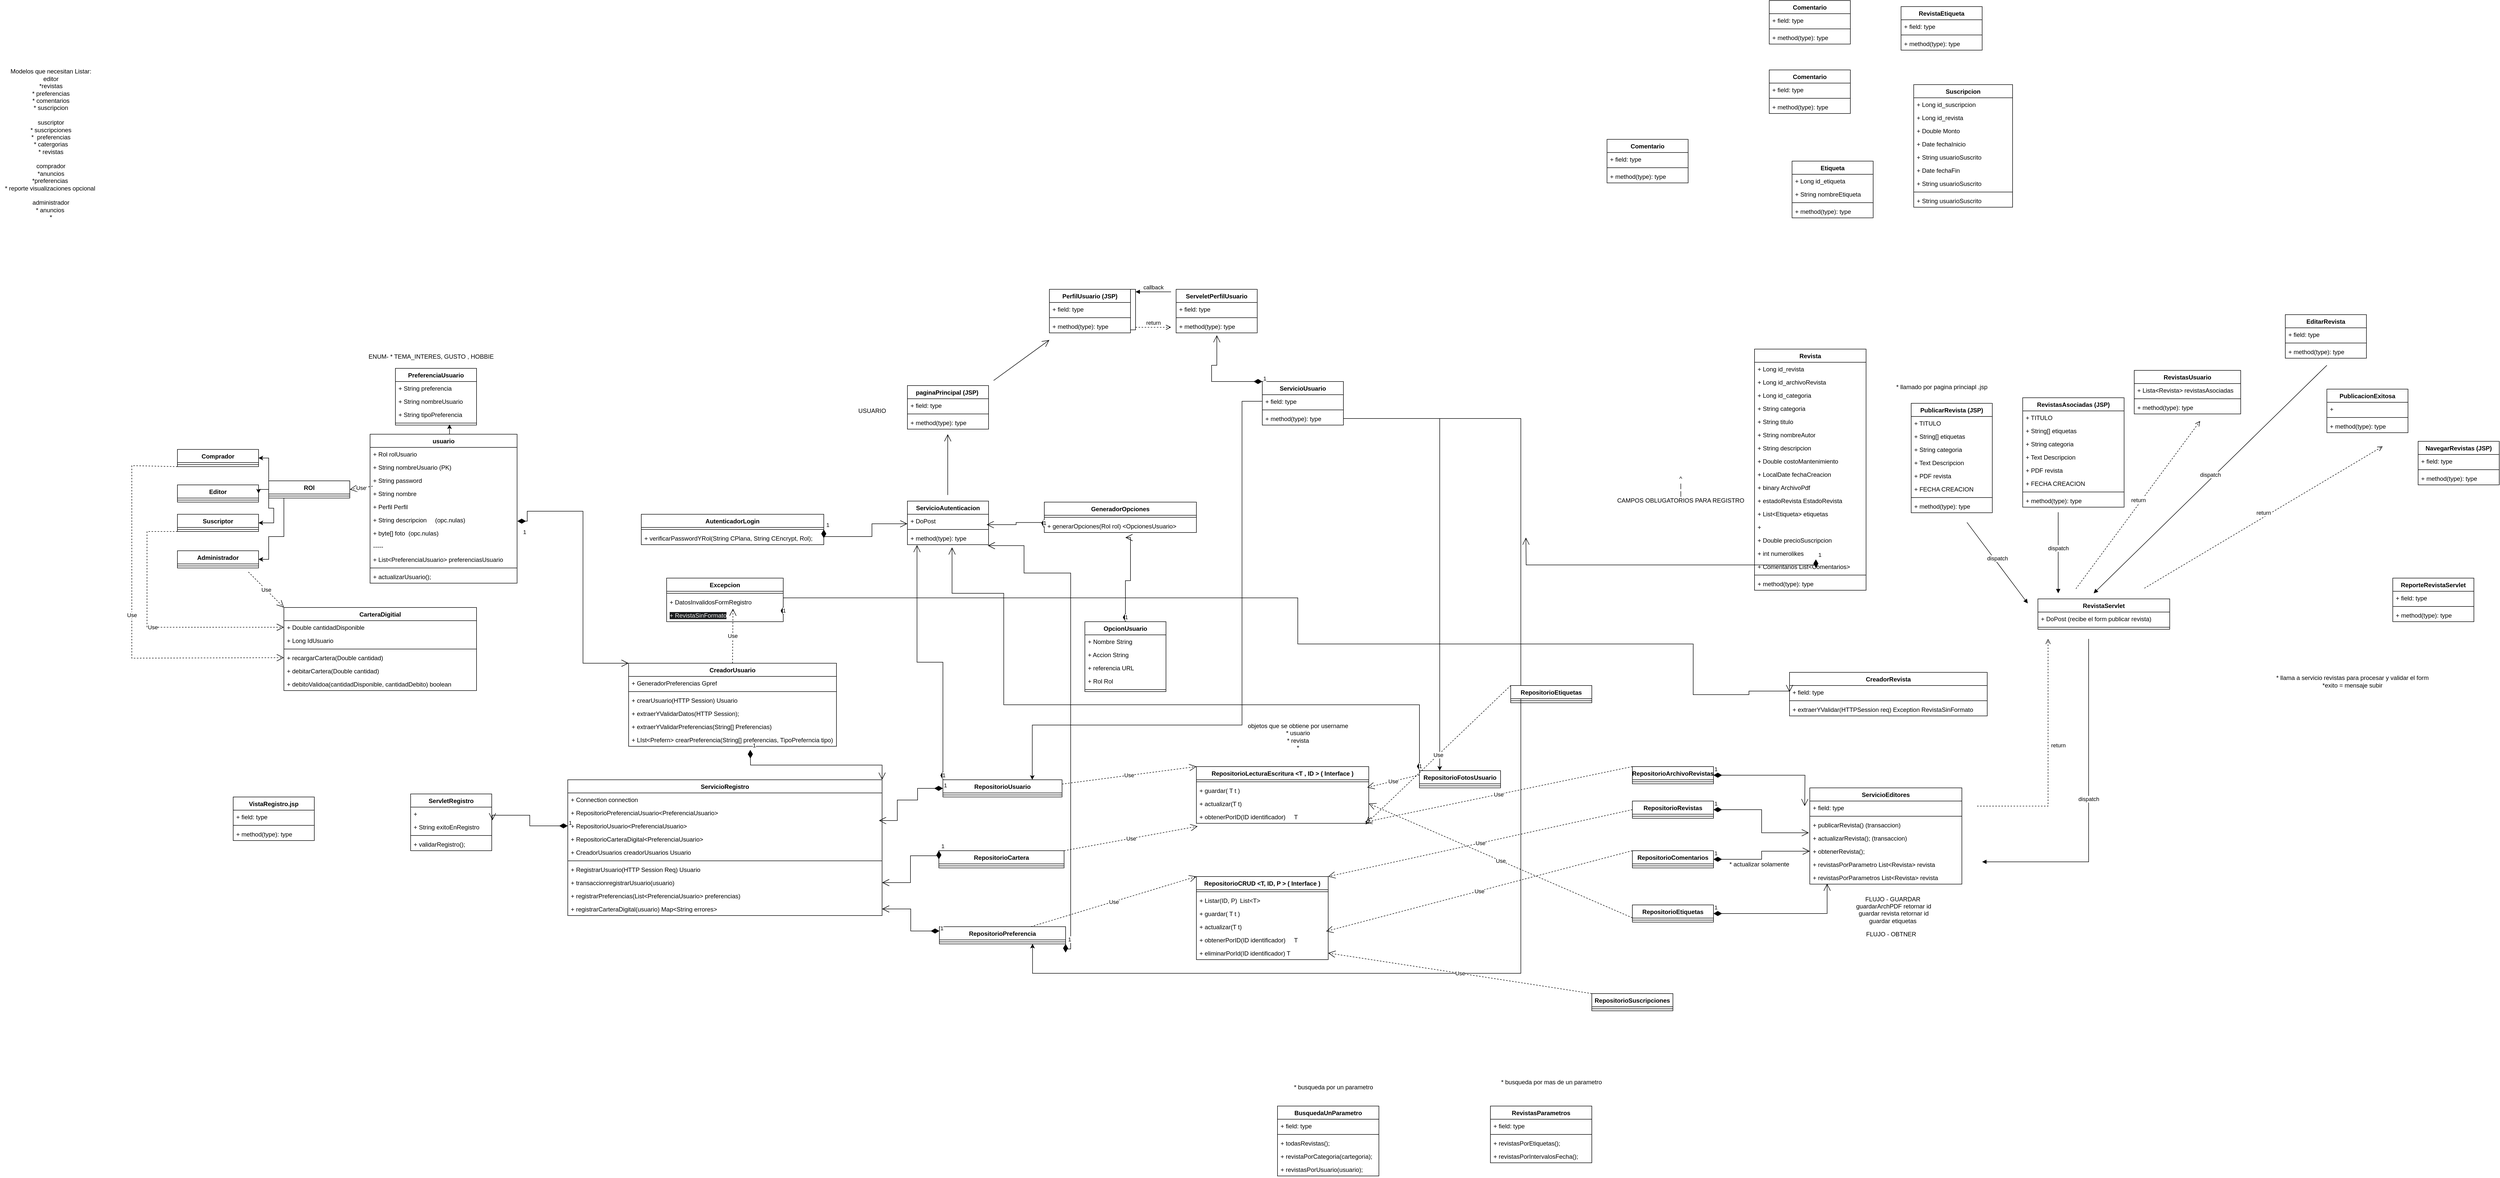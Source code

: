 <mxfile version="24.7.8">
  <diagram name="Página-1" id="WFT6-pquJy-1TiXKlxWs">
    <mxGraphModel dx="2883" dy="4076" grid="1" gridSize="10" guides="1" tooltips="1" connect="1" arrows="1" fold="1" page="1" pageScale="1" pageWidth="827" pageHeight="1169" math="0" shadow="0">
      <root>
        <mxCell id="0" />
        <mxCell id="1" parent="0" />
        <mxCell id="QPBchtsUJtEXCFkopXKg-1" value="usuario" style="swimlane;fontStyle=1;align=center;verticalAlign=top;childLayout=stackLayout;horizontal=1;startSize=26;horizontalStack=0;resizeParent=1;resizeParentMax=0;resizeLast=0;collapsible=1;marginBottom=0;whiteSpace=wrap;html=1;" parent="1" vertex="1">
          <mxGeometry x="-470" y="-1494" width="290" height="294" as="geometry" />
        </mxCell>
        <mxCell id="cfsOjez12NhXSAzzON_1-13" value="+ Rol rolUsuario" style="text;strokeColor=none;fillColor=none;align=left;verticalAlign=top;spacingLeft=4;spacingRight=4;overflow=hidden;rotatable=0;points=[[0,0.5],[1,0.5]];portConstraint=eastwest;whiteSpace=wrap;html=1;" parent="QPBchtsUJtEXCFkopXKg-1" vertex="1">
          <mxGeometry y="26" width="290" height="26" as="geometry" />
        </mxCell>
        <mxCell id="QPBchtsUJtEXCFkopXKg-12" value="+ String nombreUsuario (PK)" style="text;strokeColor=none;fillColor=none;align=left;verticalAlign=top;spacingLeft=4;spacingRight=4;overflow=hidden;rotatable=0;points=[[0,0.5],[1,0.5]];portConstraint=eastwest;whiteSpace=wrap;html=1;" parent="QPBchtsUJtEXCFkopXKg-1" vertex="1">
          <mxGeometry y="52" width="290" height="26" as="geometry" />
        </mxCell>
        <mxCell id="QPBchtsUJtEXCFkopXKg-5" value="+ String password" style="text;strokeColor=none;fillColor=none;align=left;verticalAlign=top;spacingLeft=4;spacingRight=4;overflow=hidden;rotatable=0;points=[[0,0.5],[1,0.5]];portConstraint=eastwest;whiteSpace=wrap;html=1;" parent="QPBchtsUJtEXCFkopXKg-1" vertex="1">
          <mxGeometry y="78" width="290" height="26" as="geometry" />
        </mxCell>
        <mxCell id="QPBchtsUJtEXCFkopXKg-6" value="+ String nombre" style="text;strokeColor=none;fillColor=none;align=left;verticalAlign=top;spacingLeft=4;spacingRight=4;overflow=hidden;rotatable=0;points=[[0,0.5],[1,0.5]];portConstraint=eastwest;whiteSpace=wrap;html=1;" parent="QPBchtsUJtEXCFkopXKg-1" vertex="1">
          <mxGeometry y="104" width="290" height="26" as="geometry" />
        </mxCell>
        <mxCell id="umDHWxReIGPnhOAI5taT-40" value="+ Perfil Perfil" style="text;strokeColor=none;fillColor=none;align=left;verticalAlign=top;spacingLeft=4;spacingRight=4;overflow=hidden;rotatable=0;points=[[0,0.5],[1,0.5]];portConstraint=eastwest;whiteSpace=wrap;html=1;" parent="QPBchtsUJtEXCFkopXKg-1" vertex="1">
          <mxGeometry y="130" width="290" height="26" as="geometry" />
        </mxCell>
        <mxCell id="QPBchtsUJtEXCFkopXKg-8" value="+ String descripcion&amp;nbsp; &amp;nbsp; &amp;nbsp;(opc.nulas)" style="text;strokeColor=none;fillColor=none;align=left;verticalAlign=top;spacingLeft=4;spacingRight=4;overflow=hidden;rotatable=0;points=[[0,0.5],[1,0.5]];portConstraint=eastwest;whiteSpace=wrap;html=1;" parent="QPBchtsUJtEXCFkopXKg-1" vertex="1">
          <mxGeometry y="156" width="290" height="26" as="geometry" />
        </mxCell>
        <mxCell id="QPBchtsUJtEXCFkopXKg-7" value="+ byte[] foto&amp;nbsp; (opc.nulas)" style="text;strokeColor=none;fillColor=none;align=left;verticalAlign=top;spacingLeft=4;spacingRight=4;overflow=hidden;rotatable=0;points=[[0,0.5],[1,0.5]];portConstraint=eastwest;whiteSpace=wrap;html=1;" parent="QPBchtsUJtEXCFkopXKg-1" vertex="1">
          <mxGeometry y="182" width="290" height="26" as="geometry" />
        </mxCell>
        <mxCell id="umDHWxReIGPnhOAI5taT-67" value="-----" style="text;strokeColor=none;fillColor=none;align=left;verticalAlign=top;spacingLeft=4;spacingRight=4;overflow=hidden;rotatable=0;points=[[0,0.5],[1,0.5]];portConstraint=eastwest;whiteSpace=wrap;html=1;" parent="QPBchtsUJtEXCFkopXKg-1" vertex="1">
          <mxGeometry y="208" width="290" height="26" as="geometry" />
        </mxCell>
        <mxCell id="umDHWxReIGPnhOAI5taT-68" value="+ List&amp;lt;PreferenciaUsuario&amp;gt; preferenciasUsuario" style="text;strokeColor=none;fillColor=none;align=left;verticalAlign=top;spacingLeft=4;spacingRight=4;overflow=hidden;rotatable=0;points=[[0,0.5],[1,0.5]];portConstraint=eastwest;whiteSpace=wrap;html=1;" parent="QPBchtsUJtEXCFkopXKg-1" vertex="1">
          <mxGeometry y="234" width="290" height="26" as="geometry" />
        </mxCell>
        <mxCell id="QPBchtsUJtEXCFkopXKg-3" value="" style="line;strokeWidth=1;fillColor=none;align=left;verticalAlign=middle;spacingTop=-1;spacingLeft=3;spacingRight=3;rotatable=0;labelPosition=right;points=[];portConstraint=eastwest;strokeColor=inherit;" parent="QPBchtsUJtEXCFkopXKg-1" vertex="1">
          <mxGeometry y="260" width="290" height="8" as="geometry" />
        </mxCell>
        <mxCell id="QPBchtsUJtEXCFkopXKg-4" value="+ actualizarUsuario();" style="text;strokeColor=none;fillColor=none;align=left;verticalAlign=top;spacingLeft=4;spacingRight=4;overflow=hidden;rotatable=0;points=[[0,0.5],[1,0.5]];portConstraint=eastwest;whiteSpace=wrap;html=1;" parent="QPBchtsUJtEXCFkopXKg-1" vertex="1">
          <mxGeometry y="268" width="290" height="26" as="geometry" />
        </mxCell>
        <mxCell id="QPBchtsUJtEXCFkopXKg-13" value="Administrador" style="swimlane;fontStyle=1;align=center;verticalAlign=top;childLayout=stackLayout;horizontal=1;startSize=26;horizontalStack=0;resizeParent=1;resizeParentMax=0;resizeLast=0;collapsible=1;marginBottom=0;whiteSpace=wrap;html=1;" parent="1" vertex="1">
          <mxGeometry x="-850" y="-1264" width="160" height="34" as="geometry" />
        </mxCell>
        <mxCell id="QPBchtsUJtEXCFkopXKg-15" value="" style="line;strokeWidth=1;fillColor=none;align=left;verticalAlign=middle;spacingTop=-1;spacingLeft=3;spacingRight=3;rotatable=0;labelPosition=right;points=[];portConstraint=eastwest;strokeColor=inherit;" parent="QPBchtsUJtEXCFkopXKg-13" vertex="1">
          <mxGeometry y="26" width="160" height="8" as="geometry" />
        </mxCell>
        <mxCell id="QPBchtsUJtEXCFkopXKg-17" value="Suscriptor" style="swimlane;fontStyle=1;align=center;verticalAlign=top;childLayout=stackLayout;horizontal=1;startSize=26;horizontalStack=0;resizeParent=1;resizeParentMax=0;resizeLast=0;collapsible=1;marginBottom=0;whiteSpace=wrap;html=1;" parent="1" vertex="1">
          <mxGeometry x="-850" y="-1336" width="160" height="34" as="geometry" />
        </mxCell>
        <mxCell id="QPBchtsUJtEXCFkopXKg-19" value="" style="line;strokeWidth=1;fillColor=none;align=left;verticalAlign=middle;spacingTop=-1;spacingLeft=3;spacingRight=3;rotatable=0;labelPosition=right;points=[];portConstraint=eastwest;strokeColor=inherit;" parent="QPBchtsUJtEXCFkopXKg-17" vertex="1">
          <mxGeometry y="26" width="160" height="8" as="geometry" />
        </mxCell>
        <mxCell id="QPBchtsUJtEXCFkopXKg-21" value="Editor" style="swimlane;fontStyle=1;align=center;verticalAlign=top;childLayout=stackLayout;horizontal=1;startSize=26;horizontalStack=0;resizeParent=1;resizeParentMax=0;resizeLast=0;collapsible=1;marginBottom=0;whiteSpace=wrap;html=1;" parent="1" vertex="1">
          <mxGeometry x="-850" y="-1394" width="160" height="34" as="geometry" />
        </mxCell>
        <mxCell id="QPBchtsUJtEXCFkopXKg-23" value="" style="line;strokeWidth=1;fillColor=none;align=left;verticalAlign=middle;spacingTop=-1;spacingLeft=3;spacingRight=3;rotatable=0;labelPosition=right;points=[];portConstraint=eastwest;strokeColor=inherit;" parent="QPBchtsUJtEXCFkopXKg-21" vertex="1">
          <mxGeometry y="26" width="160" height="8" as="geometry" />
        </mxCell>
        <mxCell id="QPBchtsUJtEXCFkopXKg-25" value="Comprador" style="swimlane;fontStyle=1;align=center;verticalAlign=top;childLayout=stackLayout;horizontal=1;startSize=26;horizontalStack=0;resizeParent=1;resizeParentMax=0;resizeLast=0;collapsible=1;marginBottom=0;whiteSpace=wrap;html=1;" parent="1" vertex="1">
          <mxGeometry x="-850" y="-1464" width="160" height="34" as="geometry" />
        </mxCell>
        <mxCell id="QPBchtsUJtEXCFkopXKg-27" value="" style="line;strokeWidth=1;fillColor=none;align=left;verticalAlign=middle;spacingTop=-1;spacingLeft=3;spacingRight=3;rotatable=0;labelPosition=right;points=[];portConstraint=eastwest;strokeColor=inherit;" parent="QPBchtsUJtEXCFkopXKg-25" vertex="1">
          <mxGeometry y="26" width="160" height="8" as="geometry" />
        </mxCell>
        <mxCell id="0hr7ckpAqA9oikr3UxDf-13" value="RepositorioLecturaEscritura &amp;lt;T , ID &amp;gt; ( Interface )" style="swimlane;fontStyle=1;align=center;verticalAlign=top;childLayout=stackLayout;horizontal=1;startSize=26;horizontalStack=0;resizeParent=1;resizeParentMax=0;resizeLast=0;collapsible=1;marginBottom=0;whiteSpace=wrap;html=1;" parent="1" vertex="1">
          <mxGeometry x="1160" y="-838" width="340" height="112" as="geometry" />
        </mxCell>
        <mxCell id="0hr7ckpAqA9oikr3UxDf-15" value="" style="line;strokeWidth=1;fillColor=none;align=left;verticalAlign=middle;spacingTop=-1;spacingLeft=3;spacingRight=3;rotatable=0;labelPosition=right;points=[];portConstraint=eastwest;strokeColor=inherit;" parent="0hr7ckpAqA9oikr3UxDf-13" vertex="1">
          <mxGeometry y="26" width="340" height="8" as="geometry" />
        </mxCell>
        <mxCell id="umDHWxReIGPnhOAI5taT-9" value="+ guardar( T t )" style="text;strokeColor=none;fillColor=none;align=left;verticalAlign=top;spacingLeft=4;spacingRight=4;overflow=hidden;rotatable=0;points=[[0,0.5],[1,0.5]];portConstraint=eastwest;whiteSpace=wrap;html=1;" parent="0hr7ckpAqA9oikr3UxDf-13" vertex="1">
          <mxGeometry y="34" width="340" height="26" as="geometry" />
        </mxCell>
        <mxCell id="umDHWxReIGPnhOAI5taT-11" value="+ actualizar(T t)&amp;nbsp;&amp;nbsp;" style="text;strokeColor=none;fillColor=none;align=left;verticalAlign=top;spacingLeft=4;spacingRight=4;overflow=hidden;rotatable=0;points=[[0,0.5],[1,0.5]];portConstraint=eastwest;whiteSpace=wrap;html=1;" parent="0hr7ckpAqA9oikr3UxDf-13" vertex="1">
          <mxGeometry y="60" width="340" height="26" as="geometry" />
        </mxCell>
        <mxCell id="umDHWxReIGPnhOAI5taT-10" value="+ obtenerPorID(ID identificador)&amp;nbsp;&lt;span style=&quot;white-space: pre;&quot;&gt;&#x9;&lt;/span&gt;T" style="text;strokeColor=none;fillColor=none;align=left;verticalAlign=top;spacingLeft=4;spacingRight=4;overflow=hidden;rotatable=0;points=[[0,0.5],[1,0.5]];portConstraint=eastwest;whiteSpace=wrap;html=1;" parent="0hr7ckpAqA9oikr3UxDf-13" vertex="1">
          <mxGeometry y="86" width="340" height="26" as="geometry" />
        </mxCell>
        <mxCell id="0hr7ckpAqA9oikr3UxDf-21" value="RepositorioUsuario" style="swimlane;fontStyle=1;align=center;verticalAlign=top;childLayout=stackLayout;horizontal=1;startSize=26;horizontalStack=0;resizeParent=1;resizeParentMax=0;resizeLast=0;collapsible=1;marginBottom=0;whiteSpace=wrap;html=1;" parent="1" vertex="1">
          <mxGeometry x="660" y="-812" width="235" height="34" as="geometry" />
        </mxCell>
        <mxCell id="0hr7ckpAqA9oikr3UxDf-23" value="" style="line;strokeWidth=1;fillColor=none;align=left;verticalAlign=middle;spacingTop=-1;spacingLeft=3;spacingRight=3;rotatable=0;labelPosition=right;points=[];portConstraint=eastwest;strokeColor=inherit;" parent="0hr7ckpAqA9oikr3UxDf-21" vertex="1">
          <mxGeometry y="26" width="235" height="8" as="geometry" />
        </mxCell>
        <mxCell id="umDHWxReIGPnhOAI5taT-60" value="PreferenciaUsuario" style="swimlane;fontStyle=1;align=center;verticalAlign=top;childLayout=stackLayout;horizontal=1;startSize=26;horizontalStack=0;resizeParent=1;resizeParentMax=0;resizeLast=0;collapsible=1;marginBottom=0;whiteSpace=wrap;html=1;" parent="1" vertex="1">
          <mxGeometry x="-420" y="-1624" width="160" height="112" as="geometry" />
        </mxCell>
        <mxCell id="umDHWxReIGPnhOAI5taT-65" value="+ String preferencia" style="text;strokeColor=none;fillColor=none;align=left;verticalAlign=top;spacingLeft=4;spacingRight=4;overflow=hidden;rotatable=0;points=[[0,0.5],[1,0.5]];portConstraint=eastwest;whiteSpace=wrap;html=1;" parent="umDHWxReIGPnhOAI5taT-60" vertex="1">
          <mxGeometry y="26" width="160" height="26" as="geometry" />
        </mxCell>
        <mxCell id="umDHWxReIGPnhOAI5taT-94" value="+ String nombreUsuario" style="text;strokeColor=none;fillColor=none;align=left;verticalAlign=top;spacingLeft=4;spacingRight=4;overflow=hidden;rotatable=0;points=[[0,0.5],[1,0.5]];portConstraint=eastwest;whiteSpace=wrap;html=1;" parent="umDHWxReIGPnhOAI5taT-60" vertex="1">
          <mxGeometry y="52" width="160" height="26" as="geometry" />
        </mxCell>
        <mxCell id="umDHWxReIGPnhOAI5taT-64" value="+ String tipoPreferencia" style="text;strokeColor=none;fillColor=none;align=left;verticalAlign=top;spacingLeft=4;spacingRight=4;overflow=hidden;rotatable=0;points=[[0,0.5],[1,0.5]];portConstraint=eastwest;whiteSpace=wrap;html=1;" parent="umDHWxReIGPnhOAI5taT-60" vertex="1">
          <mxGeometry y="78" width="160" height="26" as="geometry" />
        </mxCell>
        <mxCell id="umDHWxReIGPnhOAI5taT-62" value="" style="line;strokeWidth=1;fillColor=none;align=left;verticalAlign=middle;spacingTop=-1;spacingLeft=3;spacingRight=3;rotatable=0;labelPosition=right;points=[];portConstraint=eastwest;strokeColor=inherit;" parent="umDHWxReIGPnhOAI5taT-60" vertex="1">
          <mxGeometry y="104" width="160" height="8" as="geometry" />
        </mxCell>
        <mxCell id="umDHWxReIGPnhOAI5taT-66" value="ENUM- * TEMA_INTERES, GUSTO , HOBBIE" style="text;html=1;align=center;verticalAlign=middle;resizable=0;points=[];autosize=1;strokeColor=none;fillColor=none;" parent="1" vertex="1">
          <mxGeometry x="-485" y="-1662" width="270" height="30" as="geometry" />
        </mxCell>
        <mxCell id="umDHWxReIGPnhOAI5taT-80" style="edgeStyle=orthogonalEdgeStyle;rounded=0;orthogonalLoop=1;jettySize=auto;html=1;exitX=0.5;exitY=0;exitDx=0;exitDy=0;entryX=0.667;entryY=0.833;entryDx=0;entryDy=0;entryPerimeter=0;" parent="1" source="QPBchtsUJtEXCFkopXKg-1" target="umDHWxReIGPnhOAI5taT-62" edge="1">
          <mxGeometry relative="1" as="geometry" />
        </mxCell>
        <mxCell id="v9M5jdULhOaIKDF-wlbc-1" value="ServletRegistro" style="swimlane;fontStyle=1;align=center;verticalAlign=top;childLayout=stackLayout;horizontal=1;startSize=26;horizontalStack=0;resizeParent=1;resizeParentMax=0;resizeLast=0;collapsible=1;marginBottom=0;whiteSpace=wrap;html=1;" parent="1" vertex="1">
          <mxGeometry x="-390" y="-784" width="160" height="112" as="geometry" />
        </mxCell>
        <mxCell id="v9M5jdULhOaIKDF-wlbc-2" value="+&amp;nbsp;" style="text;strokeColor=none;fillColor=none;align=left;verticalAlign=top;spacingLeft=4;spacingRight=4;overflow=hidden;rotatable=0;points=[[0,0.5],[1,0.5]];portConstraint=eastwest;whiteSpace=wrap;html=1;" parent="v9M5jdULhOaIKDF-wlbc-1" vertex="1">
          <mxGeometry y="26" width="160" height="26" as="geometry" />
        </mxCell>
        <mxCell id="v9M5jdULhOaIKDF-wlbc-106" value="+ String exitoEnRegistro" style="text;strokeColor=none;fillColor=none;align=left;verticalAlign=top;spacingLeft=4;spacingRight=4;overflow=hidden;rotatable=0;points=[[0,0.5],[1,0.5]];portConstraint=eastwest;whiteSpace=wrap;html=1;" parent="v9M5jdULhOaIKDF-wlbc-1" vertex="1">
          <mxGeometry y="52" width="160" height="26" as="geometry" />
        </mxCell>
        <mxCell id="v9M5jdULhOaIKDF-wlbc-3" value="" style="line;strokeWidth=1;fillColor=none;align=left;verticalAlign=middle;spacingTop=-1;spacingLeft=3;spacingRight=3;rotatable=0;labelPosition=right;points=[];portConstraint=eastwest;strokeColor=inherit;" parent="v9M5jdULhOaIKDF-wlbc-1" vertex="1">
          <mxGeometry y="78" width="160" height="8" as="geometry" />
        </mxCell>
        <mxCell id="v9M5jdULhOaIKDF-wlbc-4" value="+ validarRegistro();" style="text;strokeColor=none;fillColor=none;align=left;verticalAlign=top;spacingLeft=4;spacingRight=4;overflow=hidden;rotatable=0;points=[[0,0.5],[1,0.5]];portConstraint=eastwest;whiteSpace=wrap;html=1;" parent="v9M5jdULhOaIKDF-wlbc-1" vertex="1">
          <mxGeometry y="86" width="160" height="26" as="geometry" />
        </mxCell>
        <mxCell id="v9M5jdULhOaIKDF-wlbc-24" value="RepositorioPreferencia" style="swimlane;fontStyle=1;align=center;verticalAlign=top;childLayout=stackLayout;horizontal=1;startSize=26;horizontalStack=0;resizeParent=1;resizeParentMax=0;resizeLast=0;collapsible=1;marginBottom=0;whiteSpace=wrap;html=1;" parent="1" vertex="1">
          <mxGeometry x="653" y="-522" width="249" height="34" as="geometry" />
        </mxCell>
        <mxCell id="v9M5jdULhOaIKDF-wlbc-25" value="" style="line;strokeWidth=1;fillColor=none;align=left;verticalAlign=middle;spacingTop=-1;spacingLeft=3;spacingRight=3;rotatable=0;labelPosition=right;points=[];portConstraint=eastwest;strokeColor=inherit;" parent="v9M5jdULhOaIKDF-wlbc-24" vertex="1">
          <mxGeometry y="26" width="249" height="8" as="geometry" />
        </mxCell>
        <mxCell id="v9M5jdULhOaIKDF-wlbc-35" style="edgeStyle=orthogonalEdgeStyle;rounded=0;orthogonalLoop=1;jettySize=auto;html=1;exitX=0;exitY=0;exitDx=0;exitDy=0;entryX=1;entryY=0.5;entryDx=0;entryDy=0;" parent="1" source="v9M5jdULhOaIKDF-wlbc-29" target="QPBchtsUJtEXCFkopXKg-25" edge="1">
          <mxGeometry relative="1" as="geometry" />
        </mxCell>
        <mxCell id="v9M5jdULhOaIKDF-wlbc-36" style="edgeStyle=orthogonalEdgeStyle;rounded=0;orthogonalLoop=1;jettySize=auto;html=1;exitX=0;exitY=0.5;exitDx=0;exitDy=0;" parent="1" source="v9M5jdULhOaIKDF-wlbc-29" target="QPBchtsUJtEXCFkopXKg-21" edge="1">
          <mxGeometry relative="1" as="geometry" />
        </mxCell>
        <mxCell id="v9M5jdULhOaIKDF-wlbc-37" style="edgeStyle=orthogonalEdgeStyle;rounded=0;orthogonalLoop=1;jettySize=auto;html=1;exitX=0;exitY=1;exitDx=0;exitDy=0;entryX=1;entryY=0.5;entryDx=0;entryDy=0;" parent="1" source="v9M5jdULhOaIKDF-wlbc-29" target="QPBchtsUJtEXCFkopXKg-17" edge="1">
          <mxGeometry relative="1" as="geometry">
            <Array as="points">
              <mxPoint x="-670" y="-1348" />
              <mxPoint x="-660" y="-1348" />
              <mxPoint x="-660" y="-1319" />
            </Array>
          </mxGeometry>
        </mxCell>
        <mxCell id="v9M5jdULhOaIKDF-wlbc-38" style="edgeStyle=orthogonalEdgeStyle;rounded=0;orthogonalLoop=1;jettySize=auto;html=1;entryX=1;entryY=0.5;entryDx=0;entryDy=0;" parent="1" source="v9M5jdULhOaIKDF-wlbc-29" target="QPBchtsUJtEXCFkopXKg-13" edge="1">
          <mxGeometry relative="1" as="geometry">
            <Array as="points">
              <mxPoint x="-640" y="-1292" />
              <mxPoint x="-670" y="-1292" />
              <mxPoint x="-670" y="-1247" />
            </Array>
          </mxGeometry>
        </mxCell>
        <mxCell id="v9M5jdULhOaIKDF-wlbc-29" value="ROl" style="swimlane;fontStyle=1;align=center;verticalAlign=top;childLayout=stackLayout;horizontal=1;startSize=26;horizontalStack=0;resizeParent=1;resizeParentMax=0;resizeLast=0;collapsible=1;marginBottom=0;whiteSpace=wrap;html=1;" parent="1" vertex="1">
          <mxGeometry x="-670" y="-1402" width="160" height="34" as="geometry" />
        </mxCell>
        <mxCell id="v9M5jdULhOaIKDF-wlbc-31" value="" style="line;strokeWidth=1;fillColor=none;align=left;verticalAlign=middle;spacingTop=-1;spacingLeft=3;spacingRight=3;rotatable=0;labelPosition=right;points=[];portConstraint=eastwest;strokeColor=inherit;" parent="v9M5jdULhOaIKDF-wlbc-29" vertex="1">
          <mxGeometry y="26" width="160" height="8" as="geometry" />
        </mxCell>
        <mxCell id="v9M5jdULhOaIKDF-wlbc-34" value="Use" style="endArrow=open;endSize=12;dashed=1;html=1;rounded=0;exitX=0.018;exitY=0.949;exitDx=0;exitDy=0;exitPerimeter=0;entryX=1;entryY=0.5;entryDx=0;entryDy=0;" parent="1" source="QPBchtsUJtEXCFkopXKg-5" target="v9M5jdULhOaIKDF-wlbc-29" edge="1">
          <mxGeometry width="160" relative="1" as="geometry">
            <mxPoint x="-750" y="-1402" as="sourcePoint" />
            <mxPoint x="-590" y="-1402" as="targetPoint" />
          </mxGeometry>
        </mxCell>
        <mxCell id="v9M5jdULhOaIKDF-wlbc-39" value="CarteraDigitial" style="swimlane;fontStyle=1;align=center;verticalAlign=top;childLayout=stackLayout;horizontal=1;startSize=26;horizontalStack=0;resizeParent=1;resizeParentMax=0;resizeLast=0;collapsible=1;marginBottom=0;whiteSpace=wrap;html=1;" parent="1" vertex="1">
          <mxGeometry x="-640" y="-1152" width="380" height="164" as="geometry" />
        </mxCell>
        <mxCell id="v9M5jdULhOaIKDF-wlbc-40" value="+ Double cantidadDisponible" style="text;strokeColor=none;fillColor=none;align=left;verticalAlign=top;spacingLeft=4;spacingRight=4;overflow=hidden;rotatable=0;points=[[0,0.5],[1,0.5]];portConstraint=eastwest;whiteSpace=wrap;html=1;" parent="v9M5jdULhOaIKDF-wlbc-39" vertex="1">
          <mxGeometry y="26" width="380" height="26" as="geometry" />
        </mxCell>
        <mxCell id="v9M5jdULhOaIKDF-wlbc-68" value="+ Long IdUsuario" style="text;strokeColor=none;fillColor=none;align=left;verticalAlign=top;spacingLeft=4;spacingRight=4;overflow=hidden;rotatable=0;points=[[0,0.5],[1,0.5]];portConstraint=eastwest;whiteSpace=wrap;html=1;" parent="v9M5jdULhOaIKDF-wlbc-39" vertex="1">
          <mxGeometry y="52" width="380" height="26" as="geometry" />
        </mxCell>
        <mxCell id="v9M5jdULhOaIKDF-wlbc-41" value="" style="line;strokeWidth=1;fillColor=none;align=left;verticalAlign=middle;spacingTop=-1;spacingLeft=3;spacingRight=3;rotatable=0;labelPosition=right;points=[];portConstraint=eastwest;strokeColor=inherit;" parent="v9M5jdULhOaIKDF-wlbc-39" vertex="1">
          <mxGeometry y="78" width="380" height="8" as="geometry" />
        </mxCell>
        <mxCell id="v9M5jdULhOaIKDF-wlbc-42" value="+ recargarCartera(Double cantidad)" style="text;strokeColor=none;fillColor=none;align=left;verticalAlign=top;spacingLeft=4;spacingRight=4;overflow=hidden;rotatable=0;points=[[0,0.5],[1,0.5]];portConstraint=eastwest;whiteSpace=wrap;html=1;" parent="v9M5jdULhOaIKDF-wlbc-39" vertex="1">
          <mxGeometry y="86" width="380" height="26" as="geometry" />
        </mxCell>
        <mxCell id="v9M5jdULhOaIKDF-wlbc-49" value="+ debitarCartera(Double cantidad)" style="text;strokeColor=none;fillColor=none;align=left;verticalAlign=top;spacingLeft=4;spacingRight=4;overflow=hidden;rotatable=0;points=[[0,0.5],[1,0.5]];portConstraint=eastwest;whiteSpace=wrap;html=1;" parent="v9M5jdULhOaIKDF-wlbc-39" vertex="1">
          <mxGeometry y="112" width="380" height="26" as="geometry" />
        </mxCell>
        <mxCell id="v9M5jdULhOaIKDF-wlbc-50" value="+ debitoValidoa(cantidadDisponible, cantidadDebito) boolean" style="text;strokeColor=none;fillColor=none;align=left;verticalAlign=top;spacingLeft=4;spacingRight=4;overflow=hidden;rotatable=0;points=[[0,0.5],[1,0.5]];portConstraint=eastwest;whiteSpace=wrap;html=1;" parent="v9M5jdULhOaIKDF-wlbc-39" vertex="1">
          <mxGeometry y="138" width="380" height="26" as="geometry" />
        </mxCell>
        <mxCell id="v9M5jdULhOaIKDF-wlbc-43" value="Use" style="endArrow=open;endSize=12;dashed=1;html=1;rounded=0;entryX=0;entryY=0;entryDx=0;entryDy=0;" parent="1" target="v9M5jdULhOaIKDF-wlbc-39" edge="1">
          <mxGeometry width="160" relative="1" as="geometry">
            <mxPoint x="-710" y="-1222" as="sourcePoint" />
            <mxPoint x="-370" y="-992" as="targetPoint" />
          </mxGeometry>
        </mxCell>
        <mxCell id="v9M5jdULhOaIKDF-wlbc-45" value="Use" style="endArrow=open;endSize=12;dashed=1;html=1;rounded=0;exitX=0;exitY=1;exitDx=0;exitDy=0;entryX=0;entryY=0.5;entryDx=0;entryDy=0;" parent="1" source="QPBchtsUJtEXCFkopXKg-25" target="v9M5jdULhOaIKDF-wlbc-42" edge="1">
          <mxGeometry width="160" relative="1" as="geometry">
            <mxPoint x="-530" y="-1112" as="sourcePoint" />
            <mxPoint x="-370" y="-1112" as="targetPoint" />
            <Array as="points">
              <mxPoint x="-940" y="-1432" />
              <mxPoint x="-940" y="-1052" />
            </Array>
          </mxGeometry>
        </mxCell>
        <mxCell id="v9M5jdULhOaIKDF-wlbc-47" value="Use" style="endArrow=open;endSize=12;dashed=1;html=1;rounded=0;exitX=0;exitY=1;exitDx=0;exitDy=0;entryX=0;entryY=0.5;entryDx=0;entryDy=0;" parent="1" source="QPBchtsUJtEXCFkopXKg-17" target="v9M5jdULhOaIKDF-wlbc-40" edge="1">
          <mxGeometry width="160" relative="1" as="geometry">
            <mxPoint x="-530" y="-1252" as="sourcePoint" />
            <mxPoint x="-370" y="-1252" as="targetPoint" />
            <Array as="points">
              <mxPoint x="-910" y="-1302" />
              <mxPoint x="-910" y="-1113" />
            </Array>
          </mxGeometry>
        </mxCell>
        <mxCell id="v9M5jdULhOaIKDF-wlbc-69" value="RepositorioCartera" style="swimlane;fontStyle=1;align=center;verticalAlign=top;childLayout=stackLayout;horizontal=1;startSize=26;horizontalStack=0;resizeParent=1;resizeParentMax=0;resizeLast=0;collapsible=1;marginBottom=0;whiteSpace=wrap;html=1;" parent="1" vertex="1">
          <mxGeometry x="652" y="-672" width="247" height="34" as="geometry" />
        </mxCell>
        <mxCell id="v9M5jdULhOaIKDF-wlbc-71" value="" style="line;strokeWidth=1;fillColor=none;align=left;verticalAlign=middle;spacingTop=-1;spacingLeft=3;spacingRight=3;rotatable=0;labelPosition=right;points=[];portConstraint=eastwest;strokeColor=inherit;" parent="v9M5jdULhOaIKDF-wlbc-69" vertex="1">
          <mxGeometry y="26" width="247" height="8" as="geometry" />
        </mxCell>
        <mxCell id="v9M5jdULhOaIKDF-wlbc-78" value="RepositorioCRUD &amp;lt;T, ID, P &amp;gt; ( Interface )" style="swimlane;fontStyle=1;align=center;verticalAlign=top;childLayout=stackLayout;horizontal=1;startSize=26;horizontalStack=0;resizeParent=1;resizeParentMax=0;resizeLast=0;collapsible=1;marginBottom=0;whiteSpace=wrap;html=1;" parent="1" vertex="1">
          <mxGeometry x="1160" y="-621" width="260" height="164" as="geometry" />
        </mxCell>
        <mxCell id="v9M5jdULhOaIKDF-wlbc-79" value="" style="line;strokeWidth=1;fillColor=none;align=left;verticalAlign=middle;spacingTop=-1;spacingLeft=3;spacingRight=3;rotatable=0;labelPosition=right;points=[];portConstraint=eastwest;strokeColor=inherit;" parent="v9M5jdULhOaIKDF-wlbc-78" vertex="1">
          <mxGeometry y="26" width="260" height="8" as="geometry" />
        </mxCell>
        <mxCell id="v9M5jdULhOaIKDF-wlbc-80" value="+ Listar(ID, P)&lt;span style=&quot;white-space: pre;&quot;&gt;&#x9;&lt;/span&gt;List&amp;lt;T&amp;gt;" style="text;strokeColor=none;fillColor=none;align=left;verticalAlign=top;spacingLeft=4;spacingRight=4;overflow=hidden;rotatable=0;points=[[0,0.5],[1,0.5]];portConstraint=eastwest;whiteSpace=wrap;html=1;" parent="v9M5jdULhOaIKDF-wlbc-78" vertex="1">
          <mxGeometry y="34" width="260" height="26" as="geometry" />
        </mxCell>
        <mxCell id="v9M5jdULhOaIKDF-wlbc-81" value="+ guardar( T t )" style="text;strokeColor=none;fillColor=none;align=left;verticalAlign=top;spacingLeft=4;spacingRight=4;overflow=hidden;rotatable=0;points=[[0,0.5],[1,0.5]];portConstraint=eastwest;whiteSpace=wrap;html=1;" parent="v9M5jdULhOaIKDF-wlbc-78" vertex="1">
          <mxGeometry y="60" width="260" height="26" as="geometry" />
        </mxCell>
        <mxCell id="v9M5jdULhOaIKDF-wlbc-82" value="+ actualizar(T t)&amp;nbsp;&amp;nbsp;" style="text;strokeColor=none;fillColor=none;align=left;verticalAlign=top;spacingLeft=4;spacingRight=4;overflow=hidden;rotatable=0;points=[[0,0.5],[1,0.5]];portConstraint=eastwest;whiteSpace=wrap;html=1;" parent="v9M5jdULhOaIKDF-wlbc-78" vertex="1">
          <mxGeometry y="86" width="260" height="26" as="geometry" />
        </mxCell>
        <mxCell id="v9M5jdULhOaIKDF-wlbc-83" value="+ obtenerPorID(ID identificador)&amp;nbsp;&lt;span style=&quot;white-space: pre;&quot;&gt;&#x9;&lt;/span&gt;T" style="text;strokeColor=none;fillColor=none;align=left;verticalAlign=top;spacingLeft=4;spacingRight=4;overflow=hidden;rotatable=0;points=[[0,0.5],[1,0.5]];portConstraint=eastwest;whiteSpace=wrap;html=1;" parent="v9M5jdULhOaIKDF-wlbc-78" vertex="1">
          <mxGeometry y="112" width="260" height="26" as="geometry" />
        </mxCell>
        <mxCell id="v9M5jdULhOaIKDF-wlbc-87" value="+ eliminarPorId(ID identificador) T" style="text;strokeColor=none;fillColor=none;align=left;verticalAlign=top;spacingLeft=4;spacingRight=4;overflow=hidden;rotatable=0;points=[[0,0.5],[1,0.5]];portConstraint=eastwest;whiteSpace=wrap;html=1;" parent="v9M5jdULhOaIKDF-wlbc-78" vertex="1">
          <mxGeometry y="138" width="260" height="26" as="geometry" />
        </mxCell>
        <mxCell id="v9M5jdULhOaIKDF-wlbc-86" value="Modelos que necesitan Listar:&lt;div&gt;editor&lt;/div&gt;&lt;div&gt;*revistas&lt;/div&gt;&lt;div&gt;* preferencias&lt;/div&gt;&lt;div&gt;* comentarios&lt;/div&gt;&lt;div&gt;* suscripcion&lt;/div&gt;&lt;div&gt;&lt;br&gt;&lt;/div&gt;&lt;div&gt;suscriptor&lt;/div&gt;&lt;div&gt;* suscripciones&lt;/div&gt;&lt;div&gt;*&amp;nbsp; preferencias&lt;/div&gt;&lt;div&gt;* catergorias&lt;/div&gt;&lt;div&gt;* revistas&lt;/div&gt;&lt;div&gt;&lt;br&gt;&lt;/div&gt;&lt;div&gt;comprador&lt;/div&gt;&lt;div&gt;*anuncios&lt;/div&gt;&lt;div&gt;*preferencias&amp;nbsp;&lt;/div&gt;&lt;div&gt;* reporte visualizaciones opcional&amp;nbsp;&lt;/div&gt;&lt;div&gt;&lt;br&gt;&lt;/div&gt;&lt;div&gt;administrador&lt;/div&gt;&lt;div&gt;* anuncios&amp;nbsp;&lt;/div&gt;&lt;div&gt;*&lt;/div&gt;" style="text;html=1;align=center;verticalAlign=middle;resizable=0;points=[];autosize=1;strokeColor=none;fillColor=none;" parent="1" vertex="1">
          <mxGeometry x="-1200" y="-2226" width="200" height="320" as="geometry" />
        </mxCell>
        <mxCell id="v9M5jdULhOaIKDF-wlbc-88" value="Use" style="endArrow=open;endSize=12;dashed=1;html=1;rounded=0;exitX=1;exitY=0.25;exitDx=0;exitDy=0;entryX=0;entryY=0;entryDx=0;entryDy=0;" parent="1" source="0hr7ckpAqA9oikr3UxDf-21" target="0hr7ckpAqA9oikr3UxDf-13" edge="1">
          <mxGeometry width="160" relative="1" as="geometry">
            <mxPoint x="1630" y="-766" as="sourcePoint" />
            <mxPoint x="1130" y="-802" as="targetPoint" />
          </mxGeometry>
        </mxCell>
        <mxCell id="v9M5jdULhOaIKDF-wlbc-95" value="ServicioRegistro" style="swimlane;fontStyle=1;align=center;verticalAlign=top;childLayout=stackLayout;horizontal=1;startSize=26;horizontalStack=0;resizeParent=1;resizeParentMax=0;resizeLast=0;collapsible=1;marginBottom=0;whiteSpace=wrap;html=1;" parent="1" vertex="1">
          <mxGeometry x="-80" y="-812" width="620" height="268" as="geometry" />
        </mxCell>
        <mxCell id="FwK0ukZyEXFp0lMy9nqA-37" value="+ Connection connection" style="text;strokeColor=none;fillColor=none;align=left;verticalAlign=top;spacingLeft=4;spacingRight=4;overflow=hidden;rotatable=0;points=[[0,0.5],[1,0.5]];portConstraint=eastwest;whiteSpace=wrap;html=1;" parent="v9M5jdULhOaIKDF-wlbc-95" vertex="1">
          <mxGeometry y="26" width="620" height="26" as="geometry" />
        </mxCell>
        <mxCell id="FwK0ukZyEXFp0lMy9nqA-32" value="+ RepositorioPreferenciaUsuario&amp;lt;PreferenciaUsuario&amp;gt;" style="text;strokeColor=none;fillColor=none;align=left;verticalAlign=top;spacingLeft=4;spacingRight=4;overflow=hidden;rotatable=0;points=[[0,0.5],[1,0.5]];portConstraint=eastwest;whiteSpace=wrap;html=1;" parent="v9M5jdULhOaIKDF-wlbc-95" vertex="1">
          <mxGeometry y="52" width="620" height="26" as="geometry" />
        </mxCell>
        <mxCell id="FwK0ukZyEXFp0lMy9nqA-35" value="+ RepositorioUsuario&amp;lt;PreferenciaUsuario&amp;gt;" style="text;strokeColor=none;fillColor=none;align=left;verticalAlign=top;spacingLeft=4;spacingRight=4;overflow=hidden;rotatable=0;points=[[0,0.5],[1,0.5]];portConstraint=eastwest;whiteSpace=wrap;html=1;" parent="v9M5jdULhOaIKDF-wlbc-95" vertex="1">
          <mxGeometry y="78" width="620" height="26" as="geometry" />
        </mxCell>
        <mxCell id="FwK0ukZyEXFp0lMy9nqA-36" value="+ RepositorioCarteraDigital&amp;lt;PreferenciaUsuario&amp;gt;" style="text;strokeColor=none;fillColor=none;align=left;verticalAlign=top;spacingLeft=4;spacingRight=4;overflow=hidden;rotatable=0;points=[[0,0.5],[1,0.5]];portConstraint=eastwest;whiteSpace=wrap;html=1;" parent="v9M5jdULhOaIKDF-wlbc-95" vertex="1">
          <mxGeometry y="104" width="620" height="26" as="geometry" />
        </mxCell>
        <mxCell id="ombsT0ijn7gkA4fLA30z-9" value="+ CreadorUsuarios creadorUsuarios Usuario&amp;nbsp;" style="text;strokeColor=none;fillColor=none;align=left;verticalAlign=top;spacingLeft=4;spacingRight=4;overflow=hidden;rotatable=0;points=[[0,0.5],[1,0.5]];portConstraint=eastwest;whiteSpace=wrap;html=1;" parent="v9M5jdULhOaIKDF-wlbc-95" vertex="1">
          <mxGeometry y="130" width="620" height="26" as="geometry" />
        </mxCell>
        <mxCell id="v9M5jdULhOaIKDF-wlbc-97" value="" style="line;strokeWidth=1;fillColor=none;align=left;verticalAlign=middle;spacingTop=-1;spacingLeft=3;spacingRight=3;rotatable=0;labelPosition=right;points=[];portConstraint=eastwest;strokeColor=inherit;" parent="v9M5jdULhOaIKDF-wlbc-95" vertex="1">
          <mxGeometry y="156" width="620" height="8" as="geometry" />
        </mxCell>
        <mxCell id="v9M5jdULhOaIKDF-wlbc-98" value="+ RegistrarUsuario(HTTP Session Req) Usuario" style="text;strokeColor=none;fillColor=none;align=left;verticalAlign=top;spacingLeft=4;spacingRight=4;overflow=hidden;rotatable=0;points=[[0,0.5],[1,0.5]];portConstraint=eastwest;whiteSpace=wrap;html=1;" parent="v9M5jdULhOaIKDF-wlbc-95" vertex="1">
          <mxGeometry y="164" width="620" height="26" as="geometry" />
        </mxCell>
        <mxCell id="v9M5jdULhOaIKDF-wlbc-100" value="+ transaccionregistrarUsuario(usuario)&amp;nbsp;" style="text;strokeColor=none;fillColor=none;align=left;verticalAlign=top;spacingLeft=4;spacingRight=4;overflow=hidden;rotatable=0;points=[[0,0.5],[1,0.5]];portConstraint=eastwest;whiteSpace=wrap;html=1;" parent="v9M5jdULhOaIKDF-wlbc-95" vertex="1">
          <mxGeometry y="190" width="620" height="26" as="geometry" />
        </mxCell>
        <mxCell id="v9M5jdULhOaIKDF-wlbc-109" value="+ registrarPreferencias(List&amp;lt;PreferenciaUsuario&amp;gt; preferencias)" style="text;strokeColor=none;fillColor=none;align=left;verticalAlign=top;spacingLeft=4;spacingRight=4;overflow=hidden;rotatable=0;points=[[0,0.5],[1,0.5]];portConstraint=eastwest;whiteSpace=wrap;html=1;" parent="v9M5jdULhOaIKDF-wlbc-95" vertex="1">
          <mxGeometry y="216" width="620" height="26" as="geometry" />
        </mxCell>
        <mxCell id="v9M5jdULhOaIKDF-wlbc-112" value="+ registrarCarteraDigital(usuario) Map&amp;lt;String errores&amp;gt;" style="text;strokeColor=none;fillColor=none;align=left;verticalAlign=top;spacingLeft=4;spacingRight=4;overflow=hidden;rotatable=0;points=[[0,0.5],[1,0.5]];portConstraint=eastwest;whiteSpace=wrap;html=1;" parent="v9M5jdULhOaIKDF-wlbc-95" vertex="1">
          <mxGeometry y="242" width="620" height="26" as="geometry" />
        </mxCell>
        <mxCell id="nuMz5E-OoA2DFbT41cDE-2" value="objetos que se obtiene por username&lt;div&gt;* usuario&lt;/div&gt;&lt;div&gt;* revista&lt;/div&gt;&lt;div&gt;*&lt;/div&gt;" style="text;html=1;align=center;verticalAlign=middle;resizable=0;points=[];autosize=1;strokeColor=none;fillColor=none;" parent="1" vertex="1">
          <mxGeometry x="1250" y="-932" width="220" height="70" as="geometry" />
        </mxCell>
        <mxCell id="ombsT0ijn7gkA4fLA30z-5" value="CreadorUsuario" style="swimlane;fontStyle=1;align=center;verticalAlign=top;childLayout=stackLayout;horizontal=1;startSize=26;horizontalStack=0;resizeParent=1;resizeParentMax=0;resizeLast=0;collapsible=1;marginBottom=0;whiteSpace=wrap;html=1;" parent="1" vertex="1">
          <mxGeometry x="40" y="-1042" width="410" height="164" as="geometry" />
        </mxCell>
        <mxCell id="ombsT0ijn7gkA4fLA30z-6" value="+ GeneradorPreferencias Gpref" style="text;strokeColor=none;fillColor=none;align=left;verticalAlign=top;spacingLeft=4;spacingRight=4;overflow=hidden;rotatable=0;points=[[0,0.5],[1,0.5]];portConstraint=eastwest;whiteSpace=wrap;html=1;" parent="ombsT0ijn7gkA4fLA30z-5" vertex="1">
          <mxGeometry y="26" width="410" height="26" as="geometry" />
        </mxCell>
        <mxCell id="ombsT0ijn7gkA4fLA30z-7" value="" style="line;strokeWidth=1;fillColor=none;align=left;verticalAlign=middle;spacingTop=-1;spacingLeft=3;spacingRight=3;rotatable=0;labelPosition=right;points=[];portConstraint=eastwest;strokeColor=inherit;" parent="ombsT0ijn7gkA4fLA30z-5" vertex="1">
          <mxGeometry y="52" width="410" height="8" as="geometry" />
        </mxCell>
        <mxCell id="ombsT0ijn7gkA4fLA30z-8" value="+ crearUsuario(HTTP Session) Usuario" style="text;strokeColor=none;fillColor=none;align=left;verticalAlign=top;spacingLeft=4;spacingRight=4;overflow=hidden;rotatable=0;points=[[0,0.5],[1,0.5]];portConstraint=eastwest;whiteSpace=wrap;html=1;" parent="ombsT0ijn7gkA4fLA30z-5" vertex="1">
          <mxGeometry y="60" width="410" height="26" as="geometry" />
        </mxCell>
        <mxCell id="ombsT0ijn7gkA4fLA30z-10" value="+ extraerYValidarDatos(HTTP Session);" style="text;strokeColor=none;fillColor=none;align=left;verticalAlign=top;spacingLeft=4;spacingRight=4;overflow=hidden;rotatable=0;points=[[0,0.5],[1,0.5]];portConstraint=eastwest;whiteSpace=wrap;html=1;" parent="ombsT0ijn7gkA4fLA30z-5" vertex="1">
          <mxGeometry y="86" width="410" height="26" as="geometry" />
        </mxCell>
        <mxCell id="ombsT0ijn7gkA4fLA30z-19" value="+ extraerYValidarPreferencias(String[] Preferencias)" style="text;strokeColor=none;fillColor=none;align=left;verticalAlign=top;spacingLeft=4;spacingRight=4;overflow=hidden;rotatable=0;points=[[0,0.5],[1,0.5]];portConstraint=eastwest;whiteSpace=wrap;html=1;" parent="ombsT0ijn7gkA4fLA30z-5" vertex="1">
          <mxGeometry y="112" width="410" height="26" as="geometry" />
        </mxCell>
        <mxCell id="ombsT0ijn7gkA4fLA30z-32" value="+ LIst&amp;lt;Prefern&amp;gt; crearPreferencia(String[] preferencias, TipoPreferncia tipo)" style="text;strokeColor=none;fillColor=none;align=left;verticalAlign=top;spacingLeft=4;spacingRight=4;overflow=hidden;rotatable=0;points=[[0,0.5],[1,0.5]];portConstraint=eastwest;whiteSpace=wrap;html=1;" parent="ombsT0ijn7gkA4fLA30z-5" vertex="1">
          <mxGeometry y="138" width="410" height="26" as="geometry" />
        </mxCell>
        <mxCell id="ombsT0ijn7gkA4fLA30z-12" value="Excepcion" style="swimlane;fontStyle=1;align=center;verticalAlign=top;childLayout=stackLayout;horizontal=1;startSize=26;horizontalStack=0;resizeParent=1;resizeParentMax=0;resizeLast=0;collapsible=1;marginBottom=0;whiteSpace=wrap;html=1;" parent="1" vertex="1">
          <mxGeometry x="115" y="-1210" width="230" height="86" as="geometry" />
        </mxCell>
        <mxCell id="ombsT0ijn7gkA4fLA30z-14" value="" style="line;strokeWidth=1;fillColor=none;align=left;verticalAlign=middle;spacingTop=-1;spacingLeft=3;spacingRight=3;rotatable=0;labelPosition=right;points=[];portConstraint=eastwest;strokeColor=inherit;" parent="ombsT0ijn7gkA4fLA30z-12" vertex="1">
          <mxGeometry y="26" width="230" height="8" as="geometry" />
        </mxCell>
        <mxCell id="ombsT0ijn7gkA4fLA30z-15" value="+ DatosInvalidosFormRegistro" style="text;strokeColor=none;fillColor=none;align=left;verticalAlign=top;spacingLeft=4;spacingRight=4;overflow=hidden;rotatable=0;points=[[0,0.5],[1,0.5]];portConstraint=eastwest;whiteSpace=wrap;html=1;" parent="ombsT0ijn7gkA4fLA30z-12" vertex="1">
          <mxGeometry y="34" width="230" height="26" as="geometry" />
        </mxCell>
        <mxCell id="ombsT0ijn7gkA4fLA30z-13" value="&lt;span style=&quot;color: rgb(240, 240, 240); font-family: Helvetica; font-size: 12px; font-style: normal; font-variant-ligatures: normal; font-variant-caps: normal; font-weight: 400; letter-spacing: normal; orphans: 2; text-align: left; text-indent: 0px; text-transform: none; widows: 2; word-spacing: 0px; -webkit-text-stroke-width: 0px; white-space: normal; background-color: rgb(27, 29, 30); text-decoration-thickness: initial; text-decoration-style: initial; text-decoration-color: initial; display: inline !important; float: none;&quot;&gt;+ RevistaSinFormato&lt;/span&gt;" style="text;strokeColor=none;fillColor=none;align=left;verticalAlign=top;spacingLeft=4;spacingRight=4;overflow=hidden;rotatable=0;points=[[0,0.5],[1,0.5]];portConstraint=eastwest;whiteSpace=wrap;html=1;" parent="ombsT0ijn7gkA4fLA30z-12" vertex="1">
          <mxGeometry y="60" width="230" height="26" as="geometry" />
        </mxCell>
        <mxCell id="ombsT0ijn7gkA4fLA30z-16" value="Use" style="endArrow=open;endSize=12;dashed=1;html=1;rounded=0;entryX=0.569;entryY=1.013;entryDx=0;entryDy=0;entryPerimeter=0;exitX=0.5;exitY=0;exitDx=0;exitDy=0;" parent="1" source="ombsT0ijn7gkA4fLA30z-5" target="ombsT0ijn7gkA4fLA30z-15" edge="1">
          <mxGeometry width="160" relative="1" as="geometry">
            <mxPoint x="320" y="-1012" as="sourcePoint" />
            <mxPoint x="480" y="-1012" as="targetPoint" />
          </mxGeometry>
        </mxCell>
        <mxCell id="ombsT0ijn7gkA4fLA30z-17" value="1" style="endArrow=open;html=1;endSize=12;startArrow=diamondThin;startSize=14;startFill=1;edgeStyle=orthogonalEdgeStyle;align=left;verticalAlign=bottom;rounded=0;entryX=1;entryY=0;entryDx=0;entryDy=0;" parent="1" target="v9M5jdULhOaIKDF-wlbc-95" edge="1">
          <mxGeometry x="-1" y="3" relative="1" as="geometry">
            <mxPoint x="280" y="-871" as="sourcePoint" />
            <mxPoint x="510" y="-762" as="targetPoint" />
          </mxGeometry>
        </mxCell>
        <mxCell id="ombsT0ijn7gkA4fLA30z-18" value="1" style="endArrow=open;html=1;endSize=12;startArrow=diamondThin;startSize=14;startFill=1;edgeStyle=orthogonalEdgeStyle;align=left;verticalAlign=bottom;rounded=0;entryX=1.009;entryY=-0.002;entryDx=0;entryDy=0;entryPerimeter=0;exitX=0;exitY=0.5;exitDx=0;exitDy=0;" parent="1" source="FwK0ukZyEXFp0lMy9nqA-35" target="v9M5jdULhOaIKDF-wlbc-106" edge="1">
          <mxGeometry x="-1" y="3" relative="1" as="geometry">
            <mxPoint x="-250" y="-552" as="sourcePoint" />
            <mxPoint x="-90" y="-552" as="targetPoint" />
          </mxGeometry>
        </mxCell>
        <mxCell id="ombsT0ijn7gkA4fLA30z-21" value="1" style="endArrow=open;html=1;endSize=12;startArrow=diamondThin;startSize=14;startFill=1;edgeStyle=orthogonalEdgeStyle;align=left;verticalAlign=bottom;rounded=0;entryX=0;entryY=0;entryDx=0;entryDy=0;exitX=1.002;exitY=0.6;exitDx=0;exitDy=0;exitPerimeter=0;" parent="1" source="QPBchtsUJtEXCFkopXKg-8" target="ombsT0ijn7gkA4fLA30z-5" edge="1">
          <mxGeometry x="-0.965" y="-30" relative="1" as="geometry">
            <mxPoint x="-130" y="-1342" as="sourcePoint" />
            <mxPoint x="-130" y="-1132" as="targetPoint" />
            <Array as="points">
              <mxPoint x="-160" y="-1322" />
              <mxPoint x="-160" y="-1342" />
              <mxPoint x="-50" y="-1342" />
              <mxPoint x="-50" y="-1042" />
            </Array>
            <mxPoint as="offset" />
          </mxGeometry>
        </mxCell>
        <mxCell id="ombsT0ijn7gkA4fLA30z-23" value="Use" style="endArrow=open;endSize=12;dashed=1;html=1;rounded=0;entryX=0;entryY=0;entryDx=0;entryDy=0;" parent="1" source="v9M5jdULhOaIKDF-wlbc-24" target="v9M5jdULhOaIKDF-wlbc-78" edge="1">
          <mxGeometry width="160" relative="1" as="geometry">
            <mxPoint x="1050" y="-652" as="sourcePoint" />
            <mxPoint x="1210" y="-652" as="targetPoint" />
          </mxGeometry>
        </mxCell>
        <mxCell id="ombsT0ijn7gkA4fLA30z-24" value="Use" style="endArrow=open;endSize=12;dashed=1;html=1;rounded=0;entryX=0.007;entryY=1.225;entryDx=0;entryDy=0;entryPerimeter=0;exitX=1;exitY=0;exitDx=0;exitDy=0;" parent="1" source="v9M5jdULhOaIKDF-wlbc-69" target="umDHWxReIGPnhOAI5taT-10" edge="1">
          <mxGeometry width="160" relative="1" as="geometry">
            <mxPoint x="1050" y="-652" as="sourcePoint" />
            <mxPoint x="1210" y="-652" as="targetPoint" />
          </mxGeometry>
        </mxCell>
        <mxCell id="ombsT0ijn7gkA4fLA30z-25" value="1" style="endArrow=open;html=1;endSize=12;startArrow=diamondThin;startSize=14;startFill=1;edgeStyle=orthogonalEdgeStyle;align=left;verticalAlign=bottom;rounded=0;entryX=1;entryY=0.5;entryDx=0;entryDy=0;exitX=0;exitY=0;exitDx=0;exitDy=0;" parent="1" source="v9M5jdULhOaIKDF-wlbc-69" target="v9M5jdULhOaIKDF-wlbc-100" edge="1">
          <mxGeometry x="-1" y="3" relative="1" as="geometry">
            <mxPoint x="880" y="-642" as="sourcePoint" />
            <mxPoint x="1040" y="-642" as="targetPoint" />
            <Array as="points">
              <mxPoint x="652" y="-662" />
              <mxPoint x="596" y="-662" />
              <mxPoint x="596" y="-609" />
            </Array>
          </mxGeometry>
        </mxCell>
        <mxCell id="ombsT0ijn7gkA4fLA30z-26" value="1" style="endArrow=open;html=1;endSize=12;startArrow=diamondThin;startSize=14;startFill=1;edgeStyle=orthogonalEdgeStyle;align=left;verticalAlign=bottom;rounded=0;exitX=0;exitY=0.25;exitDx=0;exitDy=0;entryX=1;entryY=0.5;entryDx=0;entryDy=0;" parent="1" source="v9M5jdULhOaIKDF-wlbc-24" target="v9M5jdULhOaIKDF-wlbc-112" edge="1">
          <mxGeometry x="-1" y="3" relative="1" as="geometry">
            <mxPoint x="880" y="-642" as="sourcePoint" />
            <mxPoint x="1040" y="-642" as="targetPoint" />
          </mxGeometry>
        </mxCell>
        <mxCell id="ombsT0ijn7gkA4fLA30z-27" value="1" style="endArrow=open;html=1;endSize=12;startArrow=diamondThin;startSize=14;startFill=1;edgeStyle=orthogonalEdgeStyle;align=left;verticalAlign=bottom;rounded=0;entryX=0.99;entryY=0.097;entryDx=0;entryDy=0;entryPerimeter=0;exitX=0;exitY=0.5;exitDx=0;exitDy=0;" parent="1" source="0hr7ckpAqA9oikr3UxDf-21" target="FwK0ukZyEXFp0lMy9nqA-35" edge="1">
          <mxGeometry x="-1" y="3" relative="1" as="geometry">
            <mxPoint x="880" y="-642" as="sourcePoint" />
            <mxPoint x="1040" y="-642" as="targetPoint" />
            <Array as="points">
              <mxPoint x="610" y="-795" />
              <mxPoint x="610" y="-772" />
              <mxPoint x="570" y="-772" />
              <mxPoint x="570" y="-731" />
            </Array>
          </mxGeometry>
        </mxCell>
        <mxCell id="ombsT0ijn7gkA4fLA30z-33" value="VistaRegistro.jsp" style="swimlane;fontStyle=1;align=center;verticalAlign=top;childLayout=stackLayout;horizontal=1;startSize=26;horizontalStack=0;resizeParent=1;resizeParentMax=0;resizeLast=0;collapsible=1;marginBottom=0;whiteSpace=wrap;html=1;" parent="1" vertex="1">
          <mxGeometry x="-740" y="-778" width="160" height="86" as="geometry" />
        </mxCell>
        <mxCell id="ombsT0ijn7gkA4fLA30z-34" value="+ field: type" style="text;strokeColor=none;fillColor=none;align=left;verticalAlign=top;spacingLeft=4;spacingRight=4;overflow=hidden;rotatable=0;points=[[0,0.5],[1,0.5]];portConstraint=eastwest;whiteSpace=wrap;html=1;" parent="ombsT0ijn7gkA4fLA30z-33" vertex="1">
          <mxGeometry y="26" width="160" height="26" as="geometry" />
        </mxCell>
        <mxCell id="ombsT0ijn7gkA4fLA30z-35" value="" style="line;strokeWidth=1;fillColor=none;align=left;verticalAlign=middle;spacingTop=-1;spacingLeft=3;spacingRight=3;rotatable=0;labelPosition=right;points=[];portConstraint=eastwest;strokeColor=inherit;" parent="ombsT0ijn7gkA4fLA30z-33" vertex="1">
          <mxGeometry y="52" width="160" height="8" as="geometry" />
        </mxCell>
        <mxCell id="ombsT0ijn7gkA4fLA30z-36" value="+ method(type): type" style="text;strokeColor=none;fillColor=none;align=left;verticalAlign=top;spacingLeft=4;spacingRight=4;overflow=hidden;rotatable=0;points=[[0,0.5],[1,0.5]];portConstraint=eastwest;whiteSpace=wrap;html=1;" parent="ombsT0ijn7gkA4fLA30z-33" vertex="1">
          <mxGeometry y="60" width="160" height="26" as="geometry" />
        </mxCell>
        <mxCell id="A3ow9CHIDYqlw_0hSR41-5" value="ServicioAutenticacion" style="swimlane;fontStyle=1;align=center;verticalAlign=top;childLayout=stackLayout;horizontal=1;startSize=26;horizontalStack=0;resizeParent=1;resizeParentMax=0;resizeLast=0;collapsible=1;marginBottom=0;whiteSpace=wrap;html=1;" parent="1" vertex="1">
          <mxGeometry x="590" y="-1362" width="160" height="86" as="geometry" />
        </mxCell>
        <mxCell id="A3ow9CHIDYqlw_0hSR41-6" value="+ DoPost" style="text;strokeColor=none;fillColor=none;align=left;verticalAlign=top;spacingLeft=4;spacingRight=4;overflow=hidden;rotatable=0;points=[[0,0.5],[1,0.5]];portConstraint=eastwest;whiteSpace=wrap;html=1;" parent="A3ow9CHIDYqlw_0hSR41-5" vertex="1">
          <mxGeometry y="26" width="160" height="26" as="geometry" />
        </mxCell>
        <mxCell id="A3ow9CHIDYqlw_0hSR41-7" value="" style="line;strokeWidth=1;fillColor=none;align=left;verticalAlign=middle;spacingTop=-1;spacingLeft=3;spacingRight=3;rotatable=0;labelPosition=right;points=[];portConstraint=eastwest;strokeColor=inherit;" parent="A3ow9CHIDYqlw_0hSR41-5" vertex="1">
          <mxGeometry y="52" width="160" height="8" as="geometry" />
        </mxCell>
        <mxCell id="A3ow9CHIDYqlw_0hSR41-8" value="+ method(type): type" style="text;strokeColor=none;fillColor=none;align=left;verticalAlign=top;spacingLeft=4;spacingRight=4;overflow=hidden;rotatable=0;points=[[0,0.5],[1,0.5]];portConstraint=eastwest;whiteSpace=wrap;html=1;" parent="A3ow9CHIDYqlw_0hSR41-5" vertex="1">
          <mxGeometry y="60" width="160" height="26" as="geometry" />
        </mxCell>
        <mxCell id="A3ow9CHIDYqlw_0hSR41-9" value="1" style="endArrow=open;html=1;endSize=12;startArrow=diamondThin;startSize=14;startFill=1;edgeStyle=orthogonalEdgeStyle;align=left;verticalAlign=bottom;rounded=0;exitX=0;exitY=0;exitDx=0;exitDy=0;entryX=0.118;entryY=1.027;entryDx=0;entryDy=0;entryPerimeter=0;" parent="1" source="0hr7ckpAqA9oikr3UxDf-21" target="A3ow9CHIDYqlw_0hSR41-8" edge="1">
          <mxGeometry x="-1" y="3" relative="1" as="geometry">
            <mxPoint x="530" y="-992" as="sourcePoint" />
            <mxPoint x="690" y="-992" as="targetPoint" />
          </mxGeometry>
        </mxCell>
        <mxCell id="A3ow9CHIDYqlw_0hSR41-11" value="AutenticadorLogin" style="swimlane;fontStyle=1;align=center;verticalAlign=top;childLayout=stackLayout;horizontal=1;startSize=26;horizontalStack=0;resizeParent=1;resizeParentMax=0;resizeLast=0;collapsible=1;marginBottom=0;whiteSpace=wrap;html=1;" parent="1" vertex="1">
          <mxGeometry x="65" y="-1336" width="360" height="60" as="geometry" />
        </mxCell>
        <mxCell id="A3ow9CHIDYqlw_0hSR41-13" value="" style="line;strokeWidth=1;fillColor=none;align=left;verticalAlign=middle;spacingTop=-1;spacingLeft=3;spacingRight=3;rotatable=0;labelPosition=right;points=[];portConstraint=eastwest;strokeColor=inherit;" parent="A3ow9CHIDYqlw_0hSR41-11" vertex="1">
          <mxGeometry y="26" width="360" height="8" as="geometry" />
        </mxCell>
        <mxCell id="A3ow9CHIDYqlw_0hSR41-14" value="+ verificarPasswordYRol(String CPlana, String CEncrypt, Rol);" style="text;strokeColor=none;fillColor=none;align=left;verticalAlign=top;spacingLeft=4;spacingRight=4;overflow=hidden;rotatable=0;points=[[0,0.5],[1,0.5]];portConstraint=eastwest;whiteSpace=wrap;html=1;" parent="A3ow9CHIDYqlw_0hSR41-11" vertex="1">
          <mxGeometry y="34" width="360" height="26" as="geometry" />
        </mxCell>
        <mxCell id="A3ow9CHIDYqlw_0hSR41-15" value="1" style="endArrow=open;html=1;endSize=12;startArrow=diamondThin;startSize=14;startFill=1;edgeStyle=orthogonalEdgeStyle;align=left;verticalAlign=bottom;rounded=0;entryX=-0.001;entryY=0.723;entryDx=0;entryDy=0;entryPerimeter=0;exitX=1;exitY=0.5;exitDx=0;exitDy=0;" parent="1" source="A3ow9CHIDYqlw_0hSR41-11" target="A3ow9CHIDYqlw_0hSR41-6" edge="1">
          <mxGeometry x="-1" y="3" relative="1" as="geometry">
            <mxPoint x="380" y="-1192" as="sourcePoint" />
            <mxPoint x="540" y="-1192" as="targetPoint" />
            <Array as="points">
              <mxPoint x="425" y="-1292" />
              <mxPoint x="520" y="-1292" />
              <mxPoint x="520" y="-1317" />
            </Array>
          </mxGeometry>
        </mxCell>
        <mxCell id="Alp-KGtvcBed02Xob16S-1" value="paginaPrincipal (JSP)&amp;nbsp;" style="swimlane;fontStyle=1;align=center;verticalAlign=top;childLayout=stackLayout;horizontal=1;startSize=26;horizontalStack=0;resizeParent=1;resizeParentMax=0;resizeLast=0;collapsible=1;marginBottom=0;whiteSpace=wrap;html=1;" parent="1" vertex="1">
          <mxGeometry x="590" y="-1590" width="160" height="86" as="geometry" />
        </mxCell>
        <mxCell id="Alp-KGtvcBed02Xob16S-2" value="+ field: type" style="text;strokeColor=none;fillColor=none;align=left;verticalAlign=top;spacingLeft=4;spacingRight=4;overflow=hidden;rotatable=0;points=[[0,0.5],[1,0.5]];portConstraint=eastwest;whiteSpace=wrap;html=1;" parent="Alp-KGtvcBed02Xob16S-1" vertex="1">
          <mxGeometry y="26" width="160" height="26" as="geometry" />
        </mxCell>
        <mxCell id="Alp-KGtvcBed02Xob16S-3" value="" style="line;strokeWidth=1;fillColor=none;align=left;verticalAlign=middle;spacingTop=-1;spacingLeft=3;spacingRight=3;rotatable=0;labelPosition=right;points=[];portConstraint=eastwest;strokeColor=inherit;" parent="Alp-KGtvcBed02Xob16S-1" vertex="1">
          <mxGeometry y="52" width="160" height="8" as="geometry" />
        </mxCell>
        <mxCell id="Alp-KGtvcBed02Xob16S-4" value="+ method(type): type" style="text;strokeColor=none;fillColor=none;align=left;verticalAlign=top;spacingLeft=4;spacingRight=4;overflow=hidden;rotatable=0;points=[[0,0.5],[1,0.5]];portConstraint=eastwest;whiteSpace=wrap;html=1;" parent="Alp-KGtvcBed02Xob16S-1" vertex="1">
          <mxGeometry y="60" width="160" height="26" as="geometry" />
        </mxCell>
        <mxCell id="Alp-KGtvcBed02Xob16S-10" value="" style="endArrow=open;endFill=1;endSize=12;html=1;rounded=0;" parent="1" edge="1">
          <mxGeometry width="160" relative="1" as="geometry">
            <mxPoint x="669.5" y="-1374" as="sourcePoint" />
            <mxPoint x="669.5" y="-1494" as="targetPoint" />
          </mxGeometry>
        </mxCell>
        <mxCell id="Alp-KGtvcBed02Xob16S-11" value="USUARIO" style="text;html=1;align=center;verticalAlign=middle;resizable=0;points=[];autosize=1;strokeColor=none;fillColor=none;" parent="1" vertex="1">
          <mxGeometry x="480" y="-1555" width="80" height="30" as="geometry" />
        </mxCell>
        <mxCell id="Alp-KGtvcBed02Xob16S-12" value="GeneradorOpciones" style="swimlane;fontStyle=1;align=center;verticalAlign=top;childLayout=stackLayout;horizontal=1;startSize=26;horizontalStack=0;resizeParent=1;resizeParentMax=0;resizeLast=0;collapsible=1;marginBottom=0;whiteSpace=wrap;html=1;" parent="1" vertex="1">
          <mxGeometry x="860" y="-1360" width="300" height="60" as="geometry" />
        </mxCell>
        <mxCell id="Alp-KGtvcBed02Xob16S-14" value="" style="line;strokeWidth=1;fillColor=none;align=left;verticalAlign=middle;spacingTop=-1;spacingLeft=3;spacingRight=3;rotatable=0;labelPosition=right;points=[];portConstraint=eastwest;strokeColor=inherit;" parent="Alp-KGtvcBed02Xob16S-12" vertex="1">
          <mxGeometry y="26" width="300" height="8" as="geometry" />
        </mxCell>
        <mxCell id="Alp-KGtvcBed02Xob16S-15" value="+ generarOpciones(Rol rol) &amp;lt;OpcionesUsuario&amp;gt;" style="text;strokeColor=none;fillColor=none;align=left;verticalAlign=top;spacingLeft=4;spacingRight=4;overflow=hidden;rotatable=0;points=[[0,0.5],[1,0.5]];portConstraint=eastwest;whiteSpace=wrap;html=1;" parent="Alp-KGtvcBed02Xob16S-12" vertex="1">
          <mxGeometry y="34" width="300" height="26" as="geometry" />
        </mxCell>
        <mxCell id="Alp-KGtvcBed02Xob16S-16" value="1" style="endArrow=open;html=1;endSize=12;startArrow=diamondThin;startSize=14;startFill=1;edgeStyle=orthogonalEdgeStyle;align=left;verticalAlign=bottom;rounded=0;entryX=0.977;entryY=0.788;entryDx=0;entryDy=0;entryPerimeter=0;exitX=-0.008;exitY=0.93;exitDx=0;exitDy=0;exitPerimeter=0;" parent="1" target="A3ow9CHIDYqlw_0hSR41-6" edge="1">
          <mxGeometry x="-1" y="3" relative="1" as="geometry">
            <mxPoint x="858.72" y="-1309.82" as="sourcePoint" />
            <mxPoint x="860" y="-1140" as="targetPoint" />
          </mxGeometry>
        </mxCell>
        <mxCell id="Alp-KGtvcBed02Xob16S-17" value="OpcionUsuario" style="swimlane;fontStyle=1;align=center;verticalAlign=top;childLayout=stackLayout;horizontal=1;startSize=26;horizontalStack=0;resizeParent=1;resizeParentMax=0;resizeLast=0;collapsible=1;marginBottom=0;whiteSpace=wrap;html=1;" parent="1" vertex="1">
          <mxGeometry x="940" y="-1124" width="160" height="138" as="geometry" />
        </mxCell>
        <mxCell id="Alp-KGtvcBed02Xob16S-18" value="+ Nombre String" style="text;strokeColor=none;fillColor=none;align=left;verticalAlign=top;spacingLeft=4;spacingRight=4;overflow=hidden;rotatable=0;points=[[0,0.5],[1,0.5]];portConstraint=eastwest;whiteSpace=wrap;html=1;" parent="Alp-KGtvcBed02Xob16S-17" vertex="1">
          <mxGeometry y="26" width="160" height="26" as="geometry" />
        </mxCell>
        <mxCell id="Alp-KGtvcBed02Xob16S-21" value="+ Accion String" style="text;strokeColor=none;fillColor=none;align=left;verticalAlign=top;spacingLeft=4;spacingRight=4;overflow=hidden;rotatable=0;points=[[0,0.5],[1,0.5]];portConstraint=eastwest;whiteSpace=wrap;html=1;" parent="Alp-KGtvcBed02Xob16S-17" vertex="1">
          <mxGeometry y="52" width="160" height="26" as="geometry" />
        </mxCell>
        <mxCell id="Alp-KGtvcBed02Xob16S-22" value="+ referencia URL" style="text;strokeColor=none;fillColor=none;align=left;verticalAlign=top;spacingLeft=4;spacingRight=4;overflow=hidden;rotatable=0;points=[[0,0.5],[1,0.5]];portConstraint=eastwest;whiteSpace=wrap;html=1;" parent="Alp-KGtvcBed02Xob16S-17" vertex="1">
          <mxGeometry y="78" width="160" height="26" as="geometry" />
        </mxCell>
        <mxCell id="Alp-KGtvcBed02Xob16S-23" value="+ Rol Rol" style="text;strokeColor=none;fillColor=none;align=left;verticalAlign=top;spacingLeft=4;spacingRight=4;overflow=hidden;rotatable=0;points=[[0,0.5],[1,0.5]];portConstraint=eastwest;whiteSpace=wrap;html=1;" parent="Alp-KGtvcBed02Xob16S-17" vertex="1">
          <mxGeometry y="104" width="160" height="26" as="geometry" />
        </mxCell>
        <mxCell id="Alp-KGtvcBed02Xob16S-19" value="" style="line;strokeWidth=1;fillColor=none;align=left;verticalAlign=middle;spacingTop=-1;spacingLeft=3;spacingRight=3;rotatable=0;labelPosition=right;points=[];portConstraint=eastwest;strokeColor=inherit;" parent="Alp-KGtvcBed02Xob16S-17" vertex="1">
          <mxGeometry y="130" width="160" height="8" as="geometry" />
        </mxCell>
        <mxCell id="Alp-KGtvcBed02Xob16S-24" value="1" style="endArrow=open;html=1;endSize=12;startArrow=diamondThin;startSize=14;startFill=1;edgeStyle=orthogonalEdgeStyle;align=left;verticalAlign=bottom;rounded=0;entryX=0.533;entryY=1.385;entryDx=0;entryDy=0;entryPerimeter=0;exitX=0.5;exitY=0;exitDx=0;exitDy=0;" parent="1" source="Alp-KGtvcBed02Xob16S-17" target="Alp-KGtvcBed02Xob16S-15" edge="1">
          <mxGeometry x="-1" y="3" relative="1" as="geometry">
            <mxPoint x="490" y="-1190" as="sourcePoint" />
            <mxPoint x="650" y="-1190" as="targetPoint" />
            <Array as="points">
              <mxPoint x="1020" y="-1205" />
              <mxPoint x="1030" y="-1205" />
              <mxPoint x="1030" y="-1290" />
            </Array>
          </mxGeometry>
        </mxCell>
        <mxCell id="Alp-KGtvcBed02Xob16S-25" value="ServeletPerfilUsuario" style="swimlane;fontStyle=1;align=center;verticalAlign=top;childLayout=stackLayout;horizontal=1;startSize=26;horizontalStack=0;resizeParent=1;resizeParentMax=0;resizeLast=0;collapsible=1;marginBottom=0;whiteSpace=wrap;html=1;" parent="1" vertex="1">
          <mxGeometry x="1120" y="-1780" width="160" height="86" as="geometry" />
        </mxCell>
        <mxCell id="Alp-KGtvcBed02Xob16S-26" value="+ field: type" style="text;strokeColor=none;fillColor=none;align=left;verticalAlign=top;spacingLeft=4;spacingRight=4;overflow=hidden;rotatable=0;points=[[0,0.5],[1,0.5]];portConstraint=eastwest;whiteSpace=wrap;html=1;" parent="Alp-KGtvcBed02Xob16S-25" vertex="1">
          <mxGeometry y="26" width="160" height="26" as="geometry" />
        </mxCell>
        <mxCell id="Alp-KGtvcBed02Xob16S-27" value="" style="line;strokeWidth=1;fillColor=none;align=left;verticalAlign=middle;spacingTop=-1;spacingLeft=3;spacingRight=3;rotatable=0;labelPosition=right;points=[];portConstraint=eastwest;strokeColor=inherit;" parent="Alp-KGtvcBed02Xob16S-25" vertex="1">
          <mxGeometry y="52" width="160" height="8" as="geometry" />
        </mxCell>
        <mxCell id="Alp-KGtvcBed02Xob16S-28" value="+ method(type): type" style="text;strokeColor=none;fillColor=none;align=left;verticalAlign=top;spacingLeft=4;spacingRight=4;overflow=hidden;rotatable=0;points=[[0,0.5],[1,0.5]];portConstraint=eastwest;whiteSpace=wrap;html=1;" parent="Alp-KGtvcBed02Xob16S-25" vertex="1">
          <mxGeometry y="60" width="160" height="26" as="geometry" />
        </mxCell>
        <mxCell id="Alp-KGtvcBed02Xob16S-34" value="RepositorioFotosUsuario" style="swimlane;fontStyle=1;align=center;verticalAlign=top;childLayout=stackLayout;horizontal=1;startSize=26;horizontalStack=0;resizeParent=1;resizeParentMax=0;resizeLast=0;collapsible=1;marginBottom=0;whiteSpace=wrap;html=1;" parent="1" vertex="1">
          <mxGeometry x="1600" y="-830" width="160" height="34" as="geometry" />
        </mxCell>
        <mxCell id="Alp-KGtvcBed02Xob16S-36" value="" style="line;strokeWidth=1;fillColor=none;align=left;verticalAlign=middle;spacingTop=-1;spacingLeft=3;spacingRight=3;rotatable=0;labelPosition=right;points=[];portConstraint=eastwest;strokeColor=inherit;" parent="Alp-KGtvcBed02Xob16S-34" vertex="1">
          <mxGeometry y="26" width="160" height="8" as="geometry" />
        </mxCell>
        <mxCell id="Alp-KGtvcBed02Xob16S-38" value="Use" style="endArrow=open;endSize=12;dashed=1;html=1;rounded=0;entryX=0.991;entryY=0.273;entryDx=0;entryDy=0;entryPerimeter=0;exitX=0;exitY=0.25;exitDx=0;exitDy=0;" parent="1" source="Alp-KGtvcBed02Xob16S-34" target="umDHWxReIGPnhOAI5taT-9" edge="1">
          <mxGeometry width="160" relative="1" as="geometry">
            <mxPoint x="1340" y="-910" as="sourcePoint" />
            <mxPoint x="1500" y="-910" as="targetPoint" />
          </mxGeometry>
        </mxCell>
        <mxCell id="Alp-KGtvcBed02Xob16S-39" value="1" style="endArrow=open;html=1;endSize=12;startArrow=diamondThin;startSize=14;startFill=1;edgeStyle=orthogonalEdgeStyle;align=left;verticalAlign=bottom;rounded=0;exitX=0;exitY=0;exitDx=0;exitDy=0;entryX=0.55;entryY=1.208;entryDx=0;entryDy=0;entryPerimeter=0;" parent="1" source="Alp-KGtvcBed02Xob16S-34" target="A3ow9CHIDYqlw_0hSR41-8" edge="1">
          <mxGeometry x="-1" y="3" relative="1" as="geometry">
            <mxPoint x="1210" y="-1090" as="sourcePoint" />
            <mxPoint x="1300" y="-1470" as="targetPoint" />
            <Array as="points">
              <mxPoint x="1600" y="-960" />
              <mxPoint x="780" y="-960" />
              <mxPoint x="780" y="-1180" />
              <mxPoint x="678" y="-1180" />
            </Array>
          </mxGeometry>
        </mxCell>
        <mxCell id="Alp-KGtvcBed02Xob16S-43" value="1" style="endArrow=open;html=1;endSize=12;startArrow=diamondThin;startSize=14;startFill=1;edgeStyle=orthogonalEdgeStyle;align=left;verticalAlign=bottom;rounded=0;exitX=1;exitY=1;exitDx=0;exitDy=0;entryX=0.991;entryY=1.072;entryDx=0;entryDy=0;entryPerimeter=0;" parent="1" source="v9M5jdULhOaIKDF-wlbc-24" target="A3ow9CHIDYqlw_0hSR41-8" edge="1">
          <mxGeometry x="-1" y="3" relative="1" as="geometry">
            <mxPoint x="830" y="-600" as="sourcePoint" />
            <mxPoint x="1340" y="-1490" as="targetPoint" />
            <Array as="points">
              <mxPoint x="902" y="-478" />
              <mxPoint x="912" y="-478" />
              <mxPoint x="912" y="-1220" />
              <mxPoint x="820" y="-1220" />
              <mxPoint x="820" y="-1274" />
            </Array>
          </mxGeometry>
        </mxCell>
        <mxCell id="Alp-KGtvcBed02Xob16S-48" value="PerfilUsuario (JSP)" style="swimlane;fontStyle=1;align=center;verticalAlign=top;childLayout=stackLayout;horizontal=1;startSize=26;horizontalStack=0;resizeParent=1;resizeParentMax=0;resizeLast=0;collapsible=1;marginBottom=0;whiteSpace=wrap;html=1;" parent="1" vertex="1">
          <mxGeometry x="870" y="-1780" width="160" height="86" as="geometry" />
        </mxCell>
        <mxCell id="Alp-KGtvcBed02Xob16S-49" value="+ field: type" style="text;strokeColor=none;fillColor=none;align=left;verticalAlign=top;spacingLeft=4;spacingRight=4;overflow=hidden;rotatable=0;points=[[0,0.5],[1,0.5]];portConstraint=eastwest;whiteSpace=wrap;html=1;" parent="Alp-KGtvcBed02Xob16S-48" vertex="1">
          <mxGeometry y="26" width="160" height="26" as="geometry" />
        </mxCell>
        <mxCell id="Alp-KGtvcBed02Xob16S-50" value="" style="line;strokeWidth=1;fillColor=none;align=left;verticalAlign=middle;spacingTop=-1;spacingLeft=3;spacingRight=3;rotatable=0;labelPosition=right;points=[];portConstraint=eastwest;strokeColor=inherit;" parent="Alp-KGtvcBed02Xob16S-48" vertex="1">
          <mxGeometry y="52" width="160" height="8" as="geometry" />
        </mxCell>
        <mxCell id="Alp-KGtvcBed02Xob16S-51" value="+ method(type): type" style="text;strokeColor=none;fillColor=none;align=left;verticalAlign=top;spacingLeft=4;spacingRight=4;overflow=hidden;rotatable=0;points=[[0,0.5],[1,0.5]];portConstraint=eastwest;whiteSpace=wrap;html=1;" parent="Alp-KGtvcBed02Xob16S-48" vertex="1">
          <mxGeometry y="60" width="160" height="26" as="geometry" />
        </mxCell>
        <mxCell id="Alp-KGtvcBed02Xob16S-60" value="" style="endArrow=open;endFill=1;endSize=12;html=1;rounded=0;" parent="1" edge="1">
          <mxGeometry width="160" relative="1" as="geometry">
            <mxPoint x="760" y="-1600" as="sourcePoint" />
            <mxPoint x="870" y="-1680" as="targetPoint" />
          </mxGeometry>
        </mxCell>
        <mxCell id="Alp-KGtvcBed02Xob16S-69" value="" style="html=1;points=[[0,0,0,0,5],[0,1,0,0,-5],[1,0,0,0,5],[1,1,0,0,-5]];perimeter=orthogonalPerimeter;outlineConnect=0;targetShapes=umlLifeline;portConstraint=eastwest;newEdgeStyle={&quot;curved&quot;:0,&quot;rounded&quot;:0};" parent="1" vertex="1">
          <mxGeometry x="1030" y="-1780" width="10" height="80" as="geometry" />
        </mxCell>
        <mxCell id="Alp-KGtvcBed02Xob16S-70" value="callback" style="html=1;verticalAlign=bottom;endArrow=block;curved=0;rounded=0;entryX=1;entryY=0;entryDx=0;entryDy=5;" parent="1" target="Alp-KGtvcBed02Xob16S-69" edge="1">
          <mxGeometry relative="1" as="geometry">
            <mxPoint x="1110" y="-1775" as="sourcePoint" />
          </mxGeometry>
        </mxCell>
        <mxCell id="Alp-KGtvcBed02Xob16S-71" value="return" style="html=1;verticalAlign=bottom;endArrow=open;dashed=1;endSize=8;curved=0;rounded=0;exitX=1;exitY=1;exitDx=0;exitDy=-5;" parent="1" source="Alp-KGtvcBed02Xob16S-69" edge="1">
          <mxGeometry relative="1" as="geometry">
            <mxPoint x="1110" y="-1705" as="targetPoint" />
          </mxGeometry>
        </mxCell>
        <mxCell id="Alp-KGtvcBed02Xob16S-72" value="ServicioUsuario" style="swimlane;fontStyle=1;align=center;verticalAlign=top;childLayout=stackLayout;horizontal=1;startSize=26;horizontalStack=0;resizeParent=1;resizeParentMax=0;resizeLast=0;collapsible=1;marginBottom=0;whiteSpace=wrap;html=1;" parent="1" vertex="1">
          <mxGeometry x="1290" y="-1598" width="160" height="86" as="geometry" />
        </mxCell>
        <mxCell id="Alp-KGtvcBed02Xob16S-73" value="+ field: type" style="text;strokeColor=none;fillColor=none;align=left;verticalAlign=top;spacingLeft=4;spacingRight=4;overflow=hidden;rotatable=0;points=[[0,0.5],[1,0.5]];portConstraint=eastwest;whiteSpace=wrap;html=1;" parent="Alp-KGtvcBed02Xob16S-72" vertex="1">
          <mxGeometry y="26" width="160" height="26" as="geometry" />
        </mxCell>
        <mxCell id="Alp-KGtvcBed02Xob16S-74" value="" style="line;strokeWidth=1;fillColor=none;align=left;verticalAlign=middle;spacingTop=-1;spacingLeft=3;spacingRight=3;rotatable=0;labelPosition=right;points=[];portConstraint=eastwest;strokeColor=inherit;" parent="Alp-KGtvcBed02Xob16S-72" vertex="1">
          <mxGeometry y="52" width="160" height="8" as="geometry" />
        </mxCell>
        <mxCell id="Alp-KGtvcBed02Xob16S-75" value="+ method(type): type" style="text;strokeColor=none;fillColor=none;align=left;verticalAlign=top;spacingLeft=4;spacingRight=4;overflow=hidden;rotatable=0;points=[[0,0.5],[1,0.5]];portConstraint=eastwest;whiteSpace=wrap;html=1;" parent="Alp-KGtvcBed02Xob16S-72" vertex="1">
          <mxGeometry y="60" width="160" height="26" as="geometry" />
        </mxCell>
        <mxCell id="Alp-KGtvcBed02Xob16S-76" style="edgeStyle=orthogonalEdgeStyle;rounded=0;orthogonalLoop=1;jettySize=auto;html=1;entryX=0.25;entryY=0;entryDx=0;entryDy=0;" parent="1" source="Alp-KGtvcBed02Xob16S-75" target="Alp-KGtvcBed02Xob16S-34" edge="1">
          <mxGeometry relative="1" as="geometry">
            <mxPoint x="1690" y="-852.941" as="targetPoint" />
          </mxGeometry>
        </mxCell>
        <mxCell id="Alp-KGtvcBed02Xob16S-77" style="edgeStyle=orthogonalEdgeStyle;rounded=0;orthogonalLoop=1;jettySize=auto;html=1;entryX=0.738;entryY=0.971;entryDx=0;entryDy=0;entryPerimeter=0;" parent="1" source="Alp-KGtvcBed02Xob16S-75" target="v9M5jdULhOaIKDF-wlbc-25" edge="1">
          <mxGeometry relative="1" as="geometry">
            <Array as="points">
              <mxPoint x="1800" y="-1525" />
              <mxPoint x="1800" y="-430" />
              <mxPoint x="837" y="-430" />
            </Array>
          </mxGeometry>
        </mxCell>
        <mxCell id="Alp-KGtvcBed02Xob16S-78" style="edgeStyle=orthogonalEdgeStyle;rounded=0;orthogonalLoop=1;jettySize=auto;html=1;exitX=0;exitY=0.5;exitDx=0;exitDy=0;entryX=0.75;entryY=0;entryDx=0;entryDy=0;" parent="1" source="Alp-KGtvcBed02Xob16S-73" target="0hr7ckpAqA9oikr3UxDf-21" edge="1">
          <mxGeometry relative="1" as="geometry">
            <Array as="points">
              <mxPoint x="1250" y="-1559" />
              <mxPoint x="1250" y="-920" />
              <mxPoint x="836" y="-920" />
            </Array>
          </mxGeometry>
        </mxCell>
        <mxCell id="Alp-KGtvcBed02Xob16S-80" value="1" style="endArrow=open;html=1;endSize=12;startArrow=diamondThin;startSize=14;startFill=1;edgeStyle=orthogonalEdgeStyle;align=left;verticalAlign=bottom;rounded=0;entryX=0.502;entryY=1.176;entryDx=0;entryDy=0;entryPerimeter=0;exitX=0;exitY=0;exitDx=0;exitDy=0;" parent="1" source="Alp-KGtvcBed02Xob16S-72" target="Alp-KGtvcBed02Xob16S-28" edge="1">
          <mxGeometry x="-1" y="3" relative="1" as="geometry">
            <mxPoint x="1190" y="-1580" as="sourcePoint" />
            <mxPoint x="1350" y="-1580" as="targetPoint" />
            <Array as="points">
              <mxPoint x="1190" y="-1598" />
              <mxPoint x="1190" y="-1630" />
              <mxPoint x="1200" y="-1630" />
            </Array>
          </mxGeometry>
        </mxCell>
        <mxCell id="gy8e8ip_iFw4lTEVPWr9-1" value="Revista" style="swimlane;fontStyle=1;align=center;verticalAlign=top;childLayout=stackLayout;horizontal=1;startSize=26;horizontalStack=0;resizeParent=1;resizeParentMax=0;resizeLast=0;collapsible=1;marginBottom=0;whiteSpace=wrap;html=1;" vertex="1" parent="1">
          <mxGeometry x="2261" y="-1662" width="220" height="476" as="geometry" />
        </mxCell>
        <mxCell id="gy8e8ip_iFw4lTEVPWr9-2" value="+ Long id_revista" style="text;strokeColor=none;fillColor=none;align=left;verticalAlign=top;spacingLeft=4;spacingRight=4;overflow=hidden;rotatable=0;points=[[0,0.5],[1,0.5]];portConstraint=eastwest;whiteSpace=wrap;html=1;" vertex="1" parent="gy8e8ip_iFw4lTEVPWr9-1">
          <mxGeometry y="26" width="220" height="26" as="geometry" />
        </mxCell>
        <mxCell id="gy8e8ip_iFw4lTEVPWr9-19" value="+ Long id_archivoRevista" style="text;strokeColor=none;fillColor=none;align=left;verticalAlign=top;spacingLeft=4;spacingRight=4;overflow=hidden;rotatable=0;points=[[0,0.5],[1,0.5]];portConstraint=eastwest;whiteSpace=wrap;html=1;" vertex="1" parent="gy8e8ip_iFw4lTEVPWr9-1">
          <mxGeometry y="52" width="220" height="26" as="geometry" />
        </mxCell>
        <mxCell id="gy8e8ip_iFw4lTEVPWr9-17" value="+ Long id_categoria&amp;nbsp;" style="text;strokeColor=none;fillColor=none;align=left;verticalAlign=top;spacingLeft=4;spacingRight=4;overflow=hidden;rotatable=0;points=[[0,0.5],[1,0.5]];portConstraint=eastwest;whiteSpace=wrap;html=1;" vertex="1" parent="gy8e8ip_iFw4lTEVPWr9-1">
          <mxGeometry y="78" width="220" height="26" as="geometry" />
        </mxCell>
        <mxCell id="gy8e8ip_iFw4lTEVPWr9-132" value="+ String categoria" style="text;strokeColor=none;fillColor=none;align=left;verticalAlign=top;spacingLeft=4;spacingRight=4;overflow=hidden;rotatable=0;points=[[0,0.5],[1,0.5]];portConstraint=eastwest;whiteSpace=wrap;html=1;" vertex="1" parent="gy8e8ip_iFw4lTEVPWr9-1">
          <mxGeometry y="104" width="220" height="26" as="geometry" />
        </mxCell>
        <mxCell id="gy8e8ip_iFw4lTEVPWr9-10" value="+ String titulo" style="text;strokeColor=none;fillColor=none;align=left;verticalAlign=top;spacingLeft=4;spacingRight=4;overflow=hidden;rotatable=0;points=[[0,0.5],[1,0.5]];portConstraint=eastwest;whiteSpace=wrap;html=1;" vertex="1" parent="gy8e8ip_iFw4lTEVPWr9-1">
          <mxGeometry y="130" width="220" height="26" as="geometry" />
        </mxCell>
        <mxCell id="gy8e8ip_iFw4lTEVPWr9-12" value="+ String nombreAutor" style="text;strokeColor=none;fillColor=none;align=left;verticalAlign=top;spacingLeft=4;spacingRight=4;overflow=hidden;rotatable=0;points=[[0,0.5],[1,0.5]];portConstraint=eastwest;whiteSpace=wrap;html=1;" vertex="1" parent="gy8e8ip_iFw4lTEVPWr9-1">
          <mxGeometry y="156" width="220" height="26" as="geometry" />
        </mxCell>
        <mxCell id="gy8e8ip_iFw4lTEVPWr9-22" value="+ String descripcion" style="text;strokeColor=none;fillColor=none;align=left;verticalAlign=top;spacingLeft=4;spacingRight=4;overflow=hidden;rotatable=0;points=[[0,0.5],[1,0.5]];portConstraint=eastwest;whiteSpace=wrap;html=1;" vertex="1" parent="gy8e8ip_iFw4lTEVPWr9-1">
          <mxGeometry y="182" width="220" height="26" as="geometry" />
        </mxCell>
        <mxCell id="gy8e8ip_iFw4lTEVPWr9-23" value="+ Double costoMantenimiento" style="text;strokeColor=none;fillColor=none;align=left;verticalAlign=top;spacingLeft=4;spacingRight=4;overflow=hidden;rotatable=0;points=[[0,0.5],[1,0.5]];portConstraint=eastwest;whiteSpace=wrap;html=1;" vertex="1" parent="gy8e8ip_iFw4lTEVPWr9-1">
          <mxGeometry y="208" width="220" height="26" as="geometry" />
        </mxCell>
        <mxCell id="gy8e8ip_iFw4lTEVPWr9-21" value="+ LocalDate fechaCreacion" style="text;strokeColor=none;fillColor=none;align=left;verticalAlign=top;spacingLeft=4;spacingRight=4;overflow=hidden;rotatable=0;points=[[0,0.5],[1,0.5]];portConstraint=eastwest;whiteSpace=wrap;html=1;" vertex="1" parent="gy8e8ip_iFw4lTEVPWr9-1">
          <mxGeometry y="234" width="220" height="26" as="geometry" />
        </mxCell>
        <mxCell id="gy8e8ip_iFw4lTEVPWr9-84" value="+ binary ArchivoPdf" style="text;strokeColor=none;fillColor=none;align=left;verticalAlign=top;spacingLeft=4;spacingRight=4;overflow=hidden;rotatable=0;points=[[0,0.5],[1,0.5]];portConstraint=eastwest;whiteSpace=wrap;html=1;" vertex="1" parent="gy8e8ip_iFw4lTEVPWr9-1">
          <mxGeometry y="260" width="220" height="26" as="geometry" />
        </mxCell>
        <mxCell id="gy8e8ip_iFw4lTEVPWr9-11" value="+ estadoRevista EstadoRevista" style="text;strokeColor=none;fillColor=none;align=left;verticalAlign=top;spacingLeft=4;spacingRight=4;overflow=hidden;rotatable=0;points=[[0,0.5],[1,0.5]];portConstraint=eastwest;whiteSpace=wrap;html=1;" vertex="1" parent="gy8e8ip_iFw4lTEVPWr9-1">
          <mxGeometry y="286" width="220" height="26" as="geometry" />
        </mxCell>
        <mxCell id="gy8e8ip_iFw4lTEVPWr9-20" value="+ List&amp;lt;Etiqueta&amp;gt; etiquetas" style="text;strokeColor=none;fillColor=none;align=left;verticalAlign=top;spacingLeft=4;spacingRight=4;overflow=hidden;rotatable=0;points=[[0,0.5],[1,0.5]];portConstraint=eastwest;whiteSpace=wrap;html=1;" vertex="1" parent="gy8e8ip_iFw4lTEVPWr9-1">
          <mxGeometry y="312" width="220" height="26" as="geometry" />
        </mxCell>
        <mxCell id="gy8e8ip_iFw4lTEVPWr9-18" value="+" style="text;strokeColor=none;fillColor=none;align=left;verticalAlign=top;spacingLeft=4;spacingRight=4;overflow=hidden;rotatable=0;points=[[0,0.5],[1,0.5]];portConstraint=eastwest;whiteSpace=wrap;html=1;" vertex="1" parent="gy8e8ip_iFw4lTEVPWr9-1">
          <mxGeometry y="338" width="220" height="26" as="geometry" />
        </mxCell>
        <mxCell id="gy8e8ip_iFw4lTEVPWr9-15" value="+ Double precioSuscripcion" style="text;strokeColor=none;fillColor=none;align=left;verticalAlign=top;spacingLeft=4;spacingRight=4;overflow=hidden;rotatable=0;points=[[0,0.5],[1,0.5]];portConstraint=eastwest;whiteSpace=wrap;html=1;" vertex="1" parent="gy8e8ip_iFw4lTEVPWr9-1">
          <mxGeometry y="364" width="220" height="26" as="geometry" />
        </mxCell>
        <mxCell id="gy8e8ip_iFw4lTEVPWr9-14" value="+ int numerolikes" style="text;strokeColor=none;fillColor=none;align=left;verticalAlign=top;spacingLeft=4;spacingRight=4;overflow=hidden;rotatable=0;points=[[0,0.5],[1,0.5]];portConstraint=eastwest;whiteSpace=wrap;html=1;" vertex="1" parent="gy8e8ip_iFw4lTEVPWr9-1">
          <mxGeometry y="390" width="220" height="26" as="geometry" />
        </mxCell>
        <mxCell id="gy8e8ip_iFw4lTEVPWr9-16" value="+ Comentarios List&amp;lt;Comentarios&amp;gt;" style="text;strokeColor=none;fillColor=none;align=left;verticalAlign=top;spacingLeft=4;spacingRight=4;overflow=hidden;rotatable=0;points=[[0,0.5],[1,0.5]];portConstraint=eastwest;whiteSpace=wrap;html=1;" vertex="1" parent="gy8e8ip_iFw4lTEVPWr9-1">
          <mxGeometry y="416" width="220" height="26" as="geometry" />
        </mxCell>
        <mxCell id="gy8e8ip_iFw4lTEVPWr9-3" value="" style="line;strokeWidth=1;fillColor=none;align=left;verticalAlign=middle;spacingTop=-1;spacingLeft=3;spacingRight=3;rotatable=0;labelPosition=right;points=[];portConstraint=eastwest;strokeColor=inherit;" vertex="1" parent="gy8e8ip_iFw4lTEVPWr9-1">
          <mxGeometry y="442" width="220" height="8" as="geometry" />
        </mxCell>
        <mxCell id="gy8e8ip_iFw4lTEVPWr9-4" value="+ method(type): type" style="text;strokeColor=none;fillColor=none;align=left;verticalAlign=top;spacingLeft=4;spacingRight=4;overflow=hidden;rotatable=0;points=[[0,0.5],[1,0.5]];portConstraint=eastwest;whiteSpace=wrap;html=1;" vertex="1" parent="gy8e8ip_iFw4lTEVPWr9-1">
          <mxGeometry y="450" width="220" height="26" as="geometry" />
        </mxCell>
        <mxCell id="gy8e8ip_iFw4lTEVPWr9-5" value="Comentario" style="swimlane;fontStyle=1;align=center;verticalAlign=top;childLayout=stackLayout;horizontal=1;startSize=26;horizontalStack=0;resizeParent=1;resizeParentMax=0;resizeLast=0;collapsible=1;marginBottom=0;whiteSpace=wrap;html=1;" vertex="1" parent="1">
          <mxGeometry x="1970" y="-2076" width="160" height="86" as="geometry" />
        </mxCell>
        <mxCell id="gy8e8ip_iFw4lTEVPWr9-6" value="+ field: type" style="text;strokeColor=none;fillColor=none;align=left;verticalAlign=top;spacingLeft=4;spacingRight=4;overflow=hidden;rotatable=0;points=[[0,0.5],[1,0.5]];portConstraint=eastwest;whiteSpace=wrap;html=1;" vertex="1" parent="gy8e8ip_iFw4lTEVPWr9-5">
          <mxGeometry y="26" width="160" height="26" as="geometry" />
        </mxCell>
        <mxCell id="gy8e8ip_iFw4lTEVPWr9-7" value="" style="line;strokeWidth=1;fillColor=none;align=left;verticalAlign=middle;spacingTop=-1;spacingLeft=3;spacingRight=3;rotatable=0;labelPosition=right;points=[];portConstraint=eastwest;strokeColor=inherit;" vertex="1" parent="gy8e8ip_iFw4lTEVPWr9-5">
          <mxGeometry y="52" width="160" height="8" as="geometry" />
        </mxCell>
        <mxCell id="gy8e8ip_iFw4lTEVPWr9-8" value="+ method(type): type" style="text;strokeColor=none;fillColor=none;align=left;verticalAlign=top;spacingLeft=4;spacingRight=4;overflow=hidden;rotatable=0;points=[[0,0.5],[1,0.5]];portConstraint=eastwest;whiteSpace=wrap;html=1;" vertex="1" parent="gy8e8ip_iFw4lTEVPWr9-5">
          <mxGeometry y="60" width="160" height="26" as="geometry" />
        </mxCell>
        <mxCell id="gy8e8ip_iFw4lTEVPWr9-24" value="Etiqueta" style="swimlane;fontStyle=1;align=center;verticalAlign=top;childLayout=stackLayout;horizontal=1;startSize=26;horizontalStack=0;resizeParent=1;resizeParentMax=0;resizeLast=0;collapsible=1;marginBottom=0;whiteSpace=wrap;html=1;" vertex="1" parent="1">
          <mxGeometry x="2335" y="-2033" width="160" height="112" as="geometry" />
        </mxCell>
        <mxCell id="gy8e8ip_iFw4lTEVPWr9-25" value="+ Long id_etiqueta" style="text;strokeColor=none;fillColor=none;align=left;verticalAlign=top;spacingLeft=4;spacingRight=4;overflow=hidden;rotatable=0;points=[[0,0.5],[1,0.5]];portConstraint=eastwest;whiteSpace=wrap;html=1;" vertex="1" parent="gy8e8ip_iFw4lTEVPWr9-24">
          <mxGeometry y="26" width="160" height="26" as="geometry" />
        </mxCell>
        <mxCell id="gy8e8ip_iFw4lTEVPWr9-44" value="+ String nombreEtiqueta" style="text;strokeColor=none;fillColor=none;align=left;verticalAlign=top;spacingLeft=4;spacingRight=4;overflow=hidden;rotatable=0;points=[[0,0.5],[1,0.5]];portConstraint=eastwest;whiteSpace=wrap;html=1;" vertex="1" parent="gy8e8ip_iFw4lTEVPWr9-24">
          <mxGeometry y="52" width="160" height="26" as="geometry" />
        </mxCell>
        <mxCell id="gy8e8ip_iFw4lTEVPWr9-26" value="" style="line;strokeWidth=1;fillColor=none;align=left;verticalAlign=middle;spacingTop=-1;spacingLeft=3;spacingRight=3;rotatable=0;labelPosition=right;points=[];portConstraint=eastwest;strokeColor=inherit;" vertex="1" parent="gy8e8ip_iFw4lTEVPWr9-24">
          <mxGeometry y="78" width="160" height="8" as="geometry" />
        </mxCell>
        <mxCell id="gy8e8ip_iFw4lTEVPWr9-27" value="+ method(type): type" style="text;strokeColor=none;fillColor=none;align=left;verticalAlign=top;spacingLeft=4;spacingRight=4;overflow=hidden;rotatable=0;points=[[0,0.5],[1,0.5]];portConstraint=eastwest;whiteSpace=wrap;html=1;" vertex="1" parent="gy8e8ip_iFw4lTEVPWr9-24">
          <mxGeometry y="86" width="160" height="26" as="geometry" />
        </mxCell>
        <mxCell id="gy8e8ip_iFw4lTEVPWr9-28" value="Comentario" style="swimlane;fontStyle=1;align=center;verticalAlign=top;childLayout=stackLayout;horizontal=1;startSize=26;horizontalStack=0;resizeParent=1;resizeParentMax=0;resizeLast=0;collapsible=1;marginBottom=0;whiteSpace=wrap;html=1;" vertex="1" parent="1">
          <mxGeometry x="2290" y="-2213" width="160" height="86" as="geometry" />
        </mxCell>
        <mxCell id="gy8e8ip_iFw4lTEVPWr9-29" value="+ field: type" style="text;strokeColor=none;fillColor=none;align=left;verticalAlign=top;spacingLeft=4;spacingRight=4;overflow=hidden;rotatable=0;points=[[0,0.5],[1,0.5]];portConstraint=eastwest;whiteSpace=wrap;html=1;" vertex="1" parent="gy8e8ip_iFw4lTEVPWr9-28">
          <mxGeometry y="26" width="160" height="26" as="geometry" />
        </mxCell>
        <mxCell id="gy8e8ip_iFw4lTEVPWr9-30" value="" style="line;strokeWidth=1;fillColor=none;align=left;verticalAlign=middle;spacingTop=-1;spacingLeft=3;spacingRight=3;rotatable=0;labelPosition=right;points=[];portConstraint=eastwest;strokeColor=inherit;" vertex="1" parent="gy8e8ip_iFw4lTEVPWr9-28">
          <mxGeometry y="52" width="160" height="8" as="geometry" />
        </mxCell>
        <mxCell id="gy8e8ip_iFw4lTEVPWr9-31" value="+ method(type): type" style="text;strokeColor=none;fillColor=none;align=left;verticalAlign=top;spacingLeft=4;spacingRight=4;overflow=hidden;rotatable=0;points=[[0,0.5],[1,0.5]];portConstraint=eastwest;whiteSpace=wrap;html=1;" vertex="1" parent="gy8e8ip_iFw4lTEVPWr9-28">
          <mxGeometry y="60" width="160" height="26" as="geometry" />
        </mxCell>
        <mxCell id="gy8e8ip_iFw4lTEVPWr9-32" value="Comentario" style="swimlane;fontStyle=1;align=center;verticalAlign=top;childLayout=stackLayout;horizontal=1;startSize=26;horizontalStack=0;resizeParent=1;resizeParentMax=0;resizeLast=0;collapsible=1;marginBottom=0;whiteSpace=wrap;html=1;" vertex="1" parent="1">
          <mxGeometry x="2290" y="-2350" width="160" height="86" as="geometry" />
        </mxCell>
        <mxCell id="gy8e8ip_iFw4lTEVPWr9-33" value="+ field: type" style="text;strokeColor=none;fillColor=none;align=left;verticalAlign=top;spacingLeft=4;spacingRight=4;overflow=hidden;rotatable=0;points=[[0,0.5],[1,0.5]];portConstraint=eastwest;whiteSpace=wrap;html=1;" vertex="1" parent="gy8e8ip_iFw4lTEVPWr9-32">
          <mxGeometry y="26" width="160" height="26" as="geometry" />
        </mxCell>
        <mxCell id="gy8e8ip_iFw4lTEVPWr9-34" value="" style="line;strokeWidth=1;fillColor=none;align=left;verticalAlign=middle;spacingTop=-1;spacingLeft=3;spacingRight=3;rotatable=0;labelPosition=right;points=[];portConstraint=eastwest;strokeColor=inherit;" vertex="1" parent="gy8e8ip_iFw4lTEVPWr9-32">
          <mxGeometry y="52" width="160" height="8" as="geometry" />
        </mxCell>
        <mxCell id="gy8e8ip_iFw4lTEVPWr9-35" value="+ method(type): type" style="text;strokeColor=none;fillColor=none;align=left;verticalAlign=top;spacingLeft=4;spacingRight=4;overflow=hidden;rotatable=0;points=[[0,0.5],[1,0.5]];portConstraint=eastwest;whiteSpace=wrap;html=1;" vertex="1" parent="gy8e8ip_iFw4lTEVPWr9-32">
          <mxGeometry y="60" width="160" height="26" as="geometry" />
        </mxCell>
        <mxCell id="gy8e8ip_iFw4lTEVPWr9-36" value="RevistaEtiqueta" style="swimlane;fontStyle=1;align=center;verticalAlign=top;childLayout=stackLayout;horizontal=1;startSize=26;horizontalStack=0;resizeParent=1;resizeParentMax=0;resizeLast=0;collapsible=1;marginBottom=0;whiteSpace=wrap;html=1;" vertex="1" parent="1">
          <mxGeometry x="2550" y="-2338" width="160" height="86" as="geometry" />
        </mxCell>
        <mxCell id="gy8e8ip_iFw4lTEVPWr9-37" value="+ field: type" style="text;strokeColor=none;fillColor=none;align=left;verticalAlign=top;spacingLeft=4;spacingRight=4;overflow=hidden;rotatable=0;points=[[0,0.5],[1,0.5]];portConstraint=eastwest;whiteSpace=wrap;html=1;" vertex="1" parent="gy8e8ip_iFw4lTEVPWr9-36">
          <mxGeometry y="26" width="160" height="26" as="geometry" />
        </mxCell>
        <mxCell id="gy8e8ip_iFw4lTEVPWr9-38" value="" style="line;strokeWidth=1;fillColor=none;align=left;verticalAlign=middle;spacingTop=-1;spacingLeft=3;spacingRight=3;rotatable=0;labelPosition=right;points=[];portConstraint=eastwest;strokeColor=inherit;" vertex="1" parent="gy8e8ip_iFw4lTEVPWr9-36">
          <mxGeometry y="52" width="160" height="8" as="geometry" />
        </mxCell>
        <mxCell id="gy8e8ip_iFw4lTEVPWr9-39" value="+ method(type): type" style="text;strokeColor=none;fillColor=none;align=left;verticalAlign=top;spacingLeft=4;spacingRight=4;overflow=hidden;rotatable=0;points=[[0,0.5],[1,0.5]];portConstraint=eastwest;whiteSpace=wrap;html=1;" vertex="1" parent="gy8e8ip_iFw4lTEVPWr9-36">
          <mxGeometry y="60" width="160" height="26" as="geometry" />
        </mxCell>
        <mxCell id="gy8e8ip_iFw4lTEVPWr9-40" value="Suscripcion" style="swimlane;fontStyle=1;align=center;verticalAlign=top;childLayout=stackLayout;horizontal=1;startSize=26;horizontalStack=0;resizeParent=1;resizeParentMax=0;resizeLast=0;collapsible=1;marginBottom=0;whiteSpace=wrap;html=1;" vertex="1" parent="1">
          <mxGeometry x="2575" y="-2184" width="195" height="242" as="geometry" />
        </mxCell>
        <mxCell id="gy8e8ip_iFw4lTEVPWr9-41" value="+ Long id_suscripcion&amp;nbsp;" style="text;strokeColor=none;fillColor=none;align=left;verticalAlign=top;spacingLeft=4;spacingRight=4;overflow=hidden;rotatable=0;points=[[0,0.5],[1,0.5]];portConstraint=eastwest;whiteSpace=wrap;html=1;" vertex="1" parent="gy8e8ip_iFw4lTEVPWr9-40">
          <mxGeometry y="26" width="195" height="26" as="geometry" />
        </mxCell>
        <mxCell id="gy8e8ip_iFw4lTEVPWr9-48" value="+ Long id_revista" style="text;strokeColor=none;fillColor=none;align=left;verticalAlign=top;spacingLeft=4;spacingRight=4;overflow=hidden;rotatable=0;points=[[0,0.5],[1,0.5]];portConstraint=eastwest;whiteSpace=wrap;html=1;" vertex="1" parent="gy8e8ip_iFw4lTEVPWr9-40">
          <mxGeometry y="52" width="195" height="26" as="geometry" />
        </mxCell>
        <mxCell id="gy8e8ip_iFw4lTEVPWr9-50" value="+ Double Monto" style="text;strokeColor=none;fillColor=none;align=left;verticalAlign=top;spacingLeft=4;spacingRight=4;overflow=hidden;rotatable=0;points=[[0,0.5],[1,0.5]];portConstraint=eastwest;whiteSpace=wrap;html=1;" vertex="1" parent="gy8e8ip_iFw4lTEVPWr9-40">
          <mxGeometry y="78" width="195" height="26" as="geometry" />
        </mxCell>
        <mxCell id="gy8e8ip_iFw4lTEVPWr9-47" value="+ Date fechaInicio" style="text;strokeColor=none;fillColor=none;align=left;verticalAlign=top;spacingLeft=4;spacingRight=4;overflow=hidden;rotatable=0;points=[[0,0.5],[1,0.5]];portConstraint=eastwest;whiteSpace=wrap;html=1;" vertex="1" parent="gy8e8ip_iFw4lTEVPWr9-40">
          <mxGeometry y="104" width="195" height="26" as="geometry" />
        </mxCell>
        <mxCell id="gy8e8ip_iFw4lTEVPWr9-45" value="+ String usuarioSuscrito" style="text;strokeColor=none;fillColor=none;align=left;verticalAlign=top;spacingLeft=4;spacingRight=4;overflow=hidden;rotatable=0;points=[[0,0.5],[1,0.5]];portConstraint=eastwest;whiteSpace=wrap;html=1;" vertex="1" parent="gy8e8ip_iFw4lTEVPWr9-40">
          <mxGeometry y="130" width="195" height="26" as="geometry" />
        </mxCell>
        <mxCell id="gy8e8ip_iFw4lTEVPWr9-49" value="+ Date fechaFin" style="text;strokeColor=none;fillColor=none;align=left;verticalAlign=top;spacingLeft=4;spacingRight=4;overflow=hidden;rotatable=0;points=[[0,0.5],[1,0.5]];portConstraint=eastwest;whiteSpace=wrap;html=1;" vertex="1" parent="gy8e8ip_iFw4lTEVPWr9-40">
          <mxGeometry y="156" width="195" height="26" as="geometry" />
        </mxCell>
        <mxCell id="gy8e8ip_iFw4lTEVPWr9-46" value="+ String usuarioSuscrito" style="text;strokeColor=none;fillColor=none;align=left;verticalAlign=top;spacingLeft=4;spacingRight=4;overflow=hidden;rotatable=0;points=[[0,0.5],[1,0.5]];portConstraint=eastwest;whiteSpace=wrap;html=1;" vertex="1" parent="gy8e8ip_iFw4lTEVPWr9-40">
          <mxGeometry y="182" width="195" height="26" as="geometry" />
        </mxCell>
        <mxCell id="gy8e8ip_iFw4lTEVPWr9-42" value="" style="line;strokeWidth=1;fillColor=none;align=left;verticalAlign=middle;spacingTop=-1;spacingLeft=3;spacingRight=3;rotatable=0;labelPosition=right;points=[];portConstraint=eastwest;strokeColor=inherit;" vertex="1" parent="gy8e8ip_iFw4lTEVPWr9-40">
          <mxGeometry y="208" width="195" height="8" as="geometry" />
        </mxCell>
        <mxCell id="gy8e8ip_iFw4lTEVPWr9-43" value="+ String usuarioSuscrito" style="text;strokeColor=none;fillColor=none;align=left;verticalAlign=top;spacingLeft=4;spacingRight=4;overflow=hidden;rotatable=0;points=[[0,0.5],[1,0.5]];portConstraint=eastwest;whiteSpace=wrap;html=1;" vertex="1" parent="gy8e8ip_iFw4lTEVPWr9-40">
          <mxGeometry y="216" width="195" height="26" as="geometry" />
        </mxCell>
        <mxCell id="gy8e8ip_iFw4lTEVPWr9-51" value="RepositorioRevistas" style="swimlane;fontStyle=1;align=center;verticalAlign=top;childLayout=stackLayout;horizontal=1;startSize=26;horizontalStack=0;resizeParent=1;resizeParentMax=0;resizeLast=0;collapsible=1;marginBottom=0;whiteSpace=wrap;html=1;" vertex="1" parent="1">
          <mxGeometry x="2020" y="-770" width="160" height="34" as="geometry" />
        </mxCell>
        <mxCell id="gy8e8ip_iFw4lTEVPWr9-53" value="" style="line;strokeWidth=1;fillColor=none;align=left;verticalAlign=middle;spacingTop=-1;spacingLeft=3;spacingRight=3;rotatable=0;labelPosition=right;points=[];portConstraint=eastwest;strokeColor=inherit;" vertex="1" parent="gy8e8ip_iFw4lTEVPWr9-51">
          <mxGeometry y="26" width="160" height="8" as="geometry" />
        </mxCell>
        <mxCell id="gy8e8ip_iFw4lTEVPWr9-55" value="RepositorioSuscripciones" style="swimlane;fontStyle=1;align=center;verticalAlign=top;childLayout=stackLayout;horizontal=1;startSize=26;horizontalStack=0;resizeParent=1;resizeParentMax=0;resizeLast=0;collapsible=1;marginBottom=0;whiteSpace=wrap;html=1;" vertex="1" parent="1">
          <mxGeometry x="1940" y="-390" width="160" height="34" as="geometry" />
        </mxCell>
        <mxCell id="gy8e8ip_iFw4lTEVPWr9-56" value="" style="line;strokeWidth=1;fillColor=none;align=left;verticalAlign=middle;spacingTop=-1;spacingLeft=3;spacingRight=3;rotatable=0;labelPosition=right;points=[];portConstraint=eastwest;strokeColor=inherit;" vertex="1" parent="gy8e8ip_iFw4lTEVPWr9-55">
          <mxGeometry y="26" width="160" height="8" as="geometry" />
        </mxCell>
        <mxCell id="gy8e8ip_iFw4lTEVPWr9-57" value="RepositorioComentarios" style="swimlane;fontStyle=1;align=center;verticalAlign=top;childLayout=stackLayout;horizontal=1;startSize=26;horizontalStack=0;resizeParent=1;resizeParentMax=0;resizeLast=0;collapsible=1;marginBottom=0;whiteSpace=wrap;html=1;" vertex="1" parent="1">
          <mxGeometry x="2020" y="-672" width="160" height="34" as="geometry" />
        </mxCell>
        <mxCell id="gy8e8ip_iFw4lTEVPWr9-59" value="" style="line;strokeWidth=1;fillColor=none;align=left;verticalAlign=middle;spacingTop=-1;spacingLeft=3;spacingRight=3;rotatable=0;labelPosition=right;points=[];portConstraint=eastwest;strokeColor=inherit;" vertex="1" parent="gy8e8ip_iFw4lTEVPWr9-57">
          <mxGeometry y="26" width="160" height="8" as="geometry" />
        </mxCell>
        <mxCell id="gy8e8ip_iFw4lTEVPWr9-61" value="RepositorioEtiquetas" style="swimlane;fontStyle=1;align=center;verticalAlign=top;childLayout=stackLayout;horizontal=1;startSize=26;horizontalStack=0;resizeParent=1;resizeParentMax=0;resizeLast=0;collapsible=1;marginBottom=0;whiteSpace=wrap;html=1;" vertex="1" parent="1">
          <mxGeometry x="1780" y="-998" width="160" height="34" as="geometry" />
        </mxCell>
        <mxCell id="gy8e8ip_iFw4lTEVPWr9-62" value="" style="line;strokeWidth=1;fillColor=none;align=left;verticalAlign=middle;spacingTop=-1;spacingLeft=3;spacingRight=3;rotatable=0;labelPosition=right;points=[];portConstraint=eastwest;strokeColor=inherit;" vertex="1" parent="gy8e8ip_iFw4lTEVPWr9-61">
          <mxGeometry y="26" width="160" height="8" as="geometry" />
        </mxCell>
        <mxCell id="gy8e8ip_iFw4lTEVPWr9-63" value="RepositorioArchivoRevistas" style="swimlane;fontStyle=1;align=center;verticalAlign=top;childLayout=stackLayout;horizontal=1;startSize=26;horizontalStack=0;resizeParent=1;resizeParentMax=0;resizeLast=0;collapsible=1;marginBottom=0;whiteSpace=wrap;html=1;" vertex="1" parent="1">
          <mxGeometry x="2020" y="-838" width="160" height="34" as="geometry" />
        </mxCell>
        <mxCell id="gy8e8ip_iFw4lTEVPWr9-64" value="" style="line;strokeWidth=1;fillColor=none;align=left;verticalAlign=middle;spacingTop=-1;spacingLeft=3;spacingRight=3;rotatable=0;labelPosition=right;points=[];portConstraint=eastwest;strokeColor=inherit;" vertex="1" parent="gy8e8ip_iFw4lTEVPWr9-63">
          <mxGeometry y="26" width="160" height="8" as="geometry" />
        </mxCell>
        <mxCell id="gy8e8ip_iFw4lTEVPWr9-65" value="Use" style="endArrow=open;endSize=12;dashed=1;html=1;rounded=0;exitX=0;exitY=0.5;exitDx=0;exitDy=0;entryX=1;entryY=0;entryDx=0;entryDy=0;" edge="1" parent="1" source="gy8e8ip_iFw4lTEVPWr9-51" target="v9M5jdULhOaIKDF-wlbc-78">
          <mxGeometry width="160" relative="1" as="geometry">
            <mxPoint x="1620" y="-630" as="sourcePoint" />
            <mxPoint x="1780" y="-630" as="targetPoint" />
          </mxGeometry>
        </mxCell>
        <mxCell id="gy8e8ip_iFw4lTEVPWr9-66" value="Use" style="endArrow=open;endSize=12;dashed=1;html=1;rounded=0;exitX=0;exitY=0;exitDx=0;exitDy=0;entryX=1;entryY=0.5;entryDx=0;entryDy=0;" edge="1" parent="1" source="gy8e8ip_iFw4lTEVPWr9-55" target="v9M5jdULhOaIKDF-wlbc-87">
          <mxGeometry width="160" relative="1" as="geometry">
            <mxPoint x="1620" y="-630" as="sourcePoint" />
            <mxPoint x="1780" y="-630" as="targetPoint" />
          </mxGeometry>
        </mxCell>
        <mxCell id="gy8e8ip_iFw4lTEVPWr9-67" value="Use" style="endArrow=open;endSize=12;dashed=1;html=1;rounded=0;exitX=0;exitY=0;exitDx=0;exitDy=0;entryX=0.984;entryY=0.85;entryDx=0;entryDy=0;entryPerimeter=0;" edge="1" parent="1" source="gy8e8ip_iFw4lTEVPWr9-57" target="v9M5jdULhOaIKDF-wlbc-82">
          <mxGeometry width="160" relative="1" as="geometry">
            <mxPoint x="1620" y="-630" as="sourcePoint" />
            <mxPoint x="1780" y="-630" as="targetPoint" />
          </mxGeometry>
        </mxCell>
        <mxCell id="gy8e8ip_iFw4lTEVPWr9-68" value="Use" style="endArrow=open;endSize=12;dashed=1;html=1;rounded=0;exitX=0;exitY=0;exitDx=0;exitDy=0;entryX=0.978;entryY=0.906;entryDx=0;entryDy=0;entryPerimeter=0;" edge="1" parent="1" source="gy8e8ip_iFw4lTEVPWr9-63" target="umDHWxReIGPnhOAI5taT-10">
          <mxGeometry width="160" relative="1" as="geometry">
            <mxPoint x="1620" y="-760" as="sourcePoint" />
            <mxPoint x="1780" y="-760" as="targetPoint" />
          </mxGeometry>
        </mxCell>
        <mxCell id="gy8e8ip_iFw4lTEVPWr9-69" value="Use" style="endArrow=open;endSize=12;dashed=1;html=1;rounded=0;exitX=0;exitY=0;exitDx=0;exitDy=0;entryX=0.981;entryY=1.077;entryDx=0;entryDy=0;entryPerimeter=0;" edge="1" parent="1" source="gy8e8ip_iFw4lTEVPWr9-61" target="umDHWxReIGPnhOAI5taT-10">
          <mxGeometry width="160" relative="1" as="geometry">
            <mxPoint x="1620" y="-490" as="sourcePoint" />
            <mxPoint x="1780" y="-490" as="targetPoint" />
          </mxGeometry>
        </mxCell>
        <mxCell id="gy8e8ip_iFw4lTEVPWr9-71" value="ServicioEditores" style="swimlane;fontStyle=1;align=center;verticalAlign=top;childLayout=stackLayout;horizontal=1;startSize=26;horizontalStack=0;resizeParent=1;resizeParentMax=0;resizeLast=0;collapsible=1;marginBottom=0;whiteSpace=wrap;html=1;" vertex="1" parent="1">
          <mxGeometry x="2370" y="-796" width="300" height="190" as="geometry" />
        </mxCell>
        <mxCell id="gy8e8ip_iFw4lTEVPWr9-72" value="+ field: type" style="text;strokeColor=none;fillColor=none;align=left;verticalAlign=top;spacingLeft=4;spacingRight=4;overflow=hidden;rotatable=0;points=[[0,0.5],[1,0.5]];portConstraint=eastwest;whiteSpace=wrap;html=1;" vertex="1" parent="gy8e8ip_iFw4lTEVPWr9-71">
          <mxGeometry y="26" width="300" height="26" as="geometry" />
        </mxCell>
        <mxCell id="gy8e8ip_iFw4lTEVPWr9-73" value="" style="line;strokeWidth=1;fillColor=none;align=left;verticalAlign=middle;spacingTop=-1;spacingLeft=3;spacingRight=3;rotatable=0;labelPosition=right;points=[];portConstraint=eastwest;strokeColor=inherit;" vertex="1" parent="gy8e8ip_iFw4lTEVPWr9-71">
          <mxGeometry y="52" width="300" height="8" as="geometry" />
        </mxCell>
        <mxCell id="gy8e8ip_iFw4lTEVPWr9-74" value="+ publicarRevista() (transaccion)" style="text;strokeColor=none;fillColor=none;align=left;verticalAlign=top;spacingLeft=4;spacingRight=4;overflow=hidden;rotatable=0;points=[[0,0.5],[1,0.5]];portConstraint=eastwest;whiteSpace=wrap;html=1;" vertex="1" parent="gy8e8ip_iFw4lTEVPWr9-71">
          <mxGeometry y="60" width="300" height="26" as="geometry" />
        </mxCell>
        <mxCell id="gy8e8ip_iFw4lTEVPWr9-101" value="+ actualizarRevista(); (transaccion)" style="text;strokeColor=none;fillColor=none;align=left;verticalAlign=top;spacingLeft=4;spacingRight=4;overflow=hidden;rotatable=0;points=[[0,0.5],[1,0.5]];portConstraint=eastwest;whiteSpace=wrap;html=1;" vertex="1" parent="gy8e8ip_iFw4lTEVPWr9-71">
          <mxGeometry y="86" width="300" height="26" as="geometry" />
        </mxCell>
        <mxCell id="gy8e8ip_iFw4lTEVPWr9-102" value="+ obtenerRevista();" style="text;strokeColor=none;fillColor=none;align=left;verticalAlign=top;spacingLeft=4;spacingRight=4;overflow=hidden;rotatable=0;points=[[0,0.5],[1,0.5]];portConstraint=eastwest;whiteSpace=wrap;html=1;" vertex="1" parent="gy8e8ip_iFw4lTEVPWr9-71">
          <mxGeometry y="112" width="300" height="26" as="geometry" />
        </mxCell>
        <mxCell id="gy8e8ip_iFw4lTEVPWr9-82" value="+ revistasPorParametro List&amp;lt;Revista&amp;gt; revista" style="text;strokeColor=none;fillColor=none;align=left;verticalAlign=top;spacingLeft=4;spacingRight=4;overflow=hidden;rotatable=0;points=[[0,0.5],[1,0.5]];portConstraint=eastwest;whiteSpace=wrap;html=1;" vertex="1" parent="gy8e8ip_iFw4lTEVPWr9-71">
          <mxGeometry y="138" width="300" height="26" as="geometry" />
        </mxCell>
        <mxCell id="gy8e8ip_iFw4lTEVPWr9-103" value="+ revistasPorParametros List&amp;lt;Revista&amp;gt; revista" style="text;strokeColor=none;fillColor=none;align=left;verticalAlign=top;spacingLeft=4;spacingRight=4;overflow=hidden;rotatable=0;points=[[0,0.5],[1,0.5]];portConstraint=eastwest;whiteSpace=wrap;html=1;" vertex="1" parent="gy8e8ip_iFw4lTEVPWr9-71">
          <mxGeometry y="164" width="300" height="26" as="geometry" />
        </mxCell>
        <mxCell id="gy8e8ip_iFw4lTEVPWr9-88" value="BusquedaUnParametro" style="swimlane;fontStyle=1;align=center;verticalAlign=top;childLayout=stackLayout;horizontal=1;startSize=26;horizontalStack=0;resizeParent=1;resizeParentMax=0;resizeLast=0;collapsible=1;marginBottom=0;whiteSpace=wrap;html=1;" vertex="1" parent="1">
          <mxGeometry x="1320" y="-168" width="200" height="138" as="geometry" />
        </mxCell>
        <mxCell id="gy8e8ip_iFw4lTEVPWr9-89" value="+ field: type" style="text;strokeColor=none;fillColor=none;align=left;verticalAlign=top;spacingLeft=4;spacingRight=4;overflow=hidden;rotatable=0;points=[[0,0.5],[1,0.5]];portConstraint=eastwest;whiteSpace=wrap;html=1;" vertex="1" parent="gy8e8ip_iFw4lTEVPWr9-88">
          <mxGeometry y="26" width="200" height="26" as="geometry" />
        </mxCell>
        <mxCell id="gy8e8ip_iFw4lTEVPWr9-90" value="" style="line;strokeWidth=1;fillColor=none;align=left;verticalAlign=middle;spacingTop=-1;spacingLeft=3;spacingRight=3;rotatable=0;labelPosition=right;points=[];portConstraint=eastwest;strokeColor=inherit;" vertex="1" parent="gy8e8ip_iFw4lTEVPWr9-88">
          <mxGeometry y="52" width="200" height="8" as="geometry" />
        </mxCell>
        <mxCell id="gy8e8ip_iFw4lTEVPWr9-80" value="+ todasRevistas();" style="text;strokeColor=none;fillColor=none;align=left;verticalAlign=top;spacingLeft=4;spacingRight=4;overflow=hidden;rotatable=0;points=[[0,0.5],[1,0.5]];portConstraint=eastwest;whiteSpace=wrap;html=1;" vertex="1" parent="gy8e8ip_iFw4lTEVPWr9-88">
          <mxGeometry y="60" width="200" height="26" as="geometry" />
        </mxCell>
        <mxCell id="gy8e8ip_iFw4lTEVPWr9-92" value="+ revistaPorCategoria(cartegoria);" style="text;strokeColor=none;fillColor=none;align=left;verticalAlign=top;spacingLeft=4;spacingRight=4;overflow=hidden;rotatable=0;points=[[0,0.5],[1,0.5]];portConstraint=eastwest;whiteSpace=wrap;html=1;" vertex="1" parent="gy8e8ip_iFw4lTEVPWr9-88">
          <mxGeometry y="86" width="200" height="26" as="geometry" />
        </mxCell>
        <mxCell id="gy8e8ip_iFw4lTEVPWr9-85" value="+ revistasPorUsuario(usuario);&amp;nbsp;" style="text;strokeColor=none;fillColor=none;align=left;verticalAlign=top;spacingLeft=4;spacingRight=4;overflow=hidden;rotatable=0;points=[[0,0.5],[1,0.5]];portConstraint=eastwest;whiteSpace=wrap;html=1;" vertex="1" parent="gy8e8ip_iFw4lTEVPWr9-88">
          <mxGeometry y="112" width="200" height="26" as="geometry" />
        </mxCell>
        <mxCell id="gy8e8ip_iFw4lTEVPWr9-93" value="* busqueda por un parametro" style="text;html=1;align=center;verticalAlign=middle;resizable=0;points=[];autosize=1;strokeColor=none;fillColor=none;" vertex="1" parent="1">
          <mxGeometry x="1340" y="-220" width="180" height="30" as="geometry" />
        </mxCell>
        <mxCell id="gy8e8ip_iFw4lTEVPWr9-94" value="RevistasParametros" style="swimlane;fontStyle=1;align=center;verticalAlign=top;childLayout=stackLayout;horizontal=1;startSize=26;horizontalStack=0;resizeParent=1;resizeParentMax=0;resizeLast=0;collapsible=1;marginBottom=0;whiteSpace=wrap;html=1;" vertex="1" parent="1">
          <mxGeometry x="1740" y="-168" width="200" height="112" as="geometry" />
        </mxCell>
        <mxCell id="gy8e8ip_iFw4lTEVPWr9-95" value="+ field: type" style="text;strokeColor=none;fillColor=none;align=left;verticalAlign=top;spacingLeft=4;spacingRight=4;overflow=hidden;rotatable=0;points=[[0,0.5],[1,0.5]];portConstraint=eastwest;whiteSpace=wrap;html=1;" vertex="1" parent="gy8e8ip_iFw4lTEVPWr9-94">
          <mxGeometry y="26" width="200" height="26" as="geometry" />
        </mxCell>
        <mxCell id="gy8e8ip_iFw4lTEVPWr9-96" value="" style="line;strokeWidth=1;fillColor=none;align=left;verticalAlign=middle;spacingTop=-1;spacingLeft=3;spacingRight=3;rotatable=0;labelPosition=right;points=[];portConstraint=eastwest;strokeColor=inherit;" vertex="1" parent="gy8e8ip_iFw4lTEVPWr9-94">
          <mxGeometry y="52" width="200" height="8" as="geometry" />
        </mxCell>
        <mxCell id="gy8e8ip_iFw4lTEVPWr9-83" value="+ revistasPorEtiquetas();" style="text;strokeColor=none;fillColor=none;align=left;verticalAlign=top;spacingLeft=4;spacingRight=4;overflow=hidden;rotatable=0;points=[[0,0.5],[1,0.5]];portConstraint=eastwest;whiteSpace=wrap;html=1;" vertex="1" parent="gy8e8ip_iFw4lTEVPWr9-94">
          <mxGeometry y="60" width="200" height="26" as="geometry" />
        </mxCell>
        <mxCell id="gy8e8ip_iFw4lTEVPWr9-86" value="+ revistasPorIntervalosFecha();" style="text;strokeColor=none;fillColor=none;align=left;verticalAlign=top;spacingLeft=4;spacingRight=4;overflow=hidden;rotatable=0;points=[[0,0.5],[1,0.5]];portConstraint=eastwest;whiteSpace=wrap;html=1;" vertex="1" parent="gy8e8ip_iFw4lTEVPWr9-94">
          <mxGeometry y="86" width="200" height="26" as="geometry" />
        </mxCell>
        <mxCell id="gy8e8ip_iFw4lTEVPWr9-100" value="* busqueda por mas de un parametro" style="text;html=1;align=center;verticalAlign=middle;resizable=0;points=[];autosize=1;strokeColor=none;fillColor=none;" vertex="1" parent="1">
          <mxGeometry x="1750" y="-230" width="220" height="30" as="geometry" />
        </mxCell>
        <mxCell id="gy8e8ip_iFw4lTEVPWr9-108" value="NavegarRevistas (JSP)" style="swimlane;fontStyle=1;align=center;verticalAlign=top;childLayout=stackLayout;horizontal=1;startSize=26;horizontalStack=0;resizeParent=1;resizeParentMax=0;resizeLast=0;collapsible=1;marginBottom=0;whiteSpace=wrap;html=1;" vertex="1" parent="1">
          <mxGeometry x="3570" y="-1480" width="160" height="86" as="geometry" />
        </mxCell>
        <mxCell id="gy8e8ip_iFw4lTEVPWr9-109" value="+ field: type" style="text;strokeColor=none;fillColor=none;align=left;verticalAlign=top;spacingLeft=4;spacingRight=4;overflow=hidden;rotatable=0;points=[[0,0.5],[1,0.5]];portConstraint=eastwest;whiteSpace=wrap;html=1;" vertex="1" parent="gy8e8ip_iFw4lTEVPWr9-108">
          <mxGeometry y="26" width="160" height="26" as="geometry" />
        </mxCell>
        <mxCell id="gy8e8ip_iFw4lTEVPWr9-110" value="" style="line;strokeWidth=1;fillColor=none;align=left;verticalAlign=middle;spacingTop=-1;spacingLeft=3;spacingRight=3;rotatable=0;labelPosition=right;points=[];portConstraint=eastwest;strokeColor=inherit;" vertex="1" parent="gy8e8ip_iFw4lTEVPWr9-108">
          <mxGeometry y="52" width="160" height="8" as="geometry" />
        </mxCell>
        <mxCell id="gy8e8ip_iFw4lTEVPWr9-111" value="+ method(type): type" style="text;strokeColor=none;fillColor=none;align=left;verticalAlign=top;spacingLeft=4;spacingRight=4;overflow=hidden;rotatable=0;points=[[0,0.5],[1,0.5]];portConstraint=eastwest;whiteSpace=wrap;html=1;" vertex="1" parent="gy8e8ip_iFw4lTEVPWr9-108">
          <mxGeometry y="60" width="160" height="26" as="geometry" />
        </mxCell>
        <mxCell id="gy8e8ip_iFw4lTEVPWr9-112" value="RevistaServlet" style="swimlane;fontStyle=1;align=center;verticalAlign=top;childLayout=stackLayout;horizontal=1;startSize=26;horizontalStack=0;resizeParent=1;resizeParentMax=0;resizeLast=0;collapsible=1;marginBottom=0;whiteSpace=wrap;html=1;" vertex="1" parent="1">
          <mxGeometry x="2820" y="-1169" width="260" height="60" as="geometry" />
        </mxCell>
        <mxCell id="gy8e8ip_iFw4lTEVPWr9-113" value="+ DoPost (recibe el form publicar revista)&amp;nbsp;" style="text;strokeColor=none;fillColor=none;align=left;verticalAlign=top;spacingLeft=4;spacingRight=4;overflow=hidden;rotatable=0;points=[[0,0.5],[1,0.5]];portConstraint=eastwest;whiteSpace=wrap;html=1;" vertex="1" parent="gy8e8ip_iFw4lTEVPWr9-112">
          <mxGeometry y="26" width="260" height="26" as="geometry" />
        </mxCell>
        <mxCell id="gy8e8ip_iFw4lTEVPWr9-114" value="" style="line;strokeWidth=1;fillColor=none;align=left;verticalAlign=middle;spacingTop=-1;spacingLeft=3;spacingRight=3;rotatable=0;labelPosition=right;points=[];portConstraint=eastwest;strokeColor=inherit;" vertex="1" parent="gy8e8ip_iFw4lTEVPWr9-112">
          <mxGeometry y="52" width="260" height="8" as="geometry" />
        </mxCell>
        <mxCell id="gy8e8ip_iFw4lTEVPWr9-116" value="PublicarRevista (JSP)" style="swimlane;fontStyle=1;align=center;verticalAlign=top;childLayout=stackLayout;horizontal=1;startSize=26;horizontalStack=0;resizeParent=1;resizeParentMax=0;resizeLast=0;collapsible=1;marginBottom=0;whiteSpace=wrap;html=1;" vertex="1" parent="1">
          <mxGeometry x="2570" y="-1555" width="160" height="216" as="geometry" />
        </mxCell>
        <mxCell id="gy8e8ip_iFw4lTEVPWr9-117" value="+ TITULO" style="text;strokeColor=none;fillColor=none;align=left;verticalAlign=top;spacingLeft=4;spacingRight=4;overflow=hidden;rotatable=0;points=[[0,0.5],[1,0.5]];portConstraint=eastwest;whiteSpace=wrap;html=1;" vertex="1" parent="gy8e8ip_iFw4lTEVPWr9-116">
          <mxGeometry y="26" width="160" height="26" as="geometry" />
        </mxCell>
        <mxCell id="gy8e8ip_iFw4lTEVPWr9-120" value="+ String[] etiquetas" style="text;strokeColor=none;fillColor=none;align=left;verticalAlign=top;spacingLeft=4;spacingRight=4;overflow=hidden;rotatable=0;points=[[0,0.5],[1,0.5]];portConstraint=eastwest;whiteSpace=wrap;html=1;" vertex="1" parent="gy8e8ip_iFw4lTEVPWr9-116">
          <mxGeometry y="52" width="160" height="26" as="geometry" />
        </mxCell>
        <mxCell id="gy8e8ip_iFw4lTEVPWr9-121" value="+ String categoria" style="text;strokeColor=none;fillColor=none;align=left;verticalAlign=top;spacingLeft=4;spacingRight=4;overflow=hidden;rotatable=0;points=[[0,0.5],[1,0.5]];portConstraint=eastwest;whiteSpace=wrap;html=1;" vertex="1" parent="gy8e8ip_iFw4lTEVPWr9-116">
          <mxGeometry y="78" width="160" height="26" as="geometry" />
        </mxCell>
        <mxCell id="gy8e8ip_iFw4lTEVPWr9-122" value="+ Text Descripcion" style="text;strokeColor=none;fillColor=none;align=left;verticalAlign=top;spacingLeft=4;spacingRight=4;overflow=hidden;rotatable=0;points=[[0,0.5],[1,0.5]];portConstraint=eastwest;whiteSpace=wrap;html=1;" vertex="1" parent="gy8e8ip_iFw4lTEVPWr9-116">
          <mxGeometry y="104" width="160" height="26" as="geometry" />
        </mxCell>
        <mxCell id="gy8e8ip_iFw4lTEVPWr9-123" value="+ PDF revista" style="text;strokeColor=none;fillColor=none;align=left;verticalAlign=top;spacingLeft=4;spacingRight=4;overflow=hidden;rotatable=0;points=[[0,0.5],[1,0.5]];portConstraint=eastwest;whiteSpace=wrap;html=1;" vertex="1" parent="gy8e8ip_iFw4lTEVPWr9-116">
          <mxGeometry y="130" width="160" height="26" as="geometry" />
        </mxCell>
        <mxCell id="gy8e8ip_iFw4lTEVPWr9-127" value="+ FECHA CREACION" style="text;strokeColor=none;fillColor=none;align=left;verticalAlign=top;spacingLeft=4;spacingRight=4;overflow=hidden;rotatable=0;points=[[0,0.5],[1,0.5]];portConstraint=eastwest;whiteSpace=wrap;html=1;" vertex="1" parent="gy8e8ip_iFw4lTEVPWr9-116">
          <mxGeometry y="156" width="160" height="26" as="geometry" />
        </mxCell>
        <mxCell id="gy8e8ip_iFw4lTEVPWr9-118" value="" style="line;strokeWidth=1;fillColor=none;align=left;verticalAlign=middle;spacingTop=-1;spacingLeft=3;spacingRight=3;rotatable=0;labelPosition=right;points=[];portConstraint=eastwest;strokeColor=inherit;" vertex="1" parent="gy8e8ip_iFw4lTEVPWr9-116">
          <mxGeometry y="182" width="160" height="8" as="geometry" />
        </mxCell>
        <mxCell id="gy8e8ip_iFw4lTEVPWr9-119" value="+ method(type): type" style="text;strokeColor=none;fillColor=none;align=left;verticalAlign=top;spacingLeft=4;spacingRight=4;overflow=hidden;rotatable=0;points=[[0,0.5],[1,0.5]];portConstraint=eastwest;whiteSpace=wrap;html=1;" vertex="1" parent="gy8e8ip_iFw4lTEVPWr9-116">
          <mxGeometry y="190" width="160" height="26" as="geometry" />
        </mxCell>
        <mxCell id="gy8e8ip_iFw4lTEVPWr9-125" value="* llama a servicio revistas para procesar y validar el form&lt;div&gt;*exito = mensaje subir&lt;/div&gt;" style="text;html=1;align=center;verticalAlign=middle;resizable=0;points=[];autosize=1;strokeColor=none;fillColor=none;" vertex="1" parent="1">
          <mxGeometry x="3280" y="-1026" width="320" height="40" as="geometry" />
        </mxCell>
        <mxCell id="gy8e8ip_iFw4lTEVPWr9-128" value="1" style="endArrow=open;html=1;endSize=12;startArrow=diamondThin;startSize=14;startFill=1;edgeStyle=orthogonalEdgeStyle;align=left;verticalAlign=bottom;rounded=0;exitX=1;exitY=0.5;exitDx=0;exitDy=0;" edge="1" parent="1" source="gy8e8ip_iFw4lTEVPWr9-63">
          <mxGeometry x="-1" y="3" relative="1" as="geometry">
            <mxPoint x="2310" y="-760" as="sourcePoint" />
            <mxPoint x="2360" y="-760" as="targetPoint" />
          </mxGeometry>
        </mxCell>
        <mxCell id="gy8e8ip_iFw4lTEVPWr9-129" value="^&lt;div&gt;|&lt;/div&gt;&lt;div&gt;|&lt;/div&gt;&lt;div&gt;CAMPOS OBLUGATORIOS PARA REGISTRO&lt;/div&gt;" style="text;html=1;align=center;verticalAlign=middle;resizable=0;points=[];autosize=1;strokeColor=none;fillColor=none;" vertex="1" parent="1">
          <mxGeometry x="1980" y="-1420" width="270" height="70" as="geometry" />
        </mxCell>
        <mxCell id="gy8e8ip_iFw4lTEVPWr9-130" value="1" style="endArrow=open;html=1;endSize=12;startArrow=diamondThin;startSize=14;startFill=1;edgeStyle=orthogonalEdgeStyle;align=left;verticalAlign=bottom;rounded=0;exitX=1;exitY=0.5;exitDx=0;exitDy=0;entryX=-0.006;entryY=0.099;entryDx=0;entryDy=0;entryPerimeter=0;" edge="1" parent="1" source="gy8e8ip_iFw4lTEVPWr9-51" target="gy8e8ip_iFw4lTEVPWr9-101">
          <mxGeometry x="-1" y="3" relative="1" as="geometry">
            <mxPoint x="2440" y="-810" as="sourcePoint" />
            <mxPoint x="2600" y="-810" as="targetPoint" />
          </mxGeometry>
        </mxCell>
        <mxCell id="gy8e8ip_iFw4lTEVPWr9-133" value="FLUJO - GUARDAR&amp;nbsp;&lt;div&gt;guardarArchPDF retornar id&lt;/div&gt;&lt;div&gt;guardar revista retornar id&lt;/div&gt;&lt;div&gt;guardar etiquetas&amp;nbsp;&lt;/div&gt;&lt;div&gt;&lt;br&gt;&lt;/div&gt;" style="text;html=1;align=center;verticalAlign=middle;resizable=0;points=[];autosize=1;strokeColor=none;fillColor=none;" vertex="1" parent="1">
          <mxGeometry x="2450" y="-593" width="170" height="90" as="geometry" />
        </mxCell>
        <mxCell id="gy8e8ip_iFw4lTEVPWr9-134" value="FLUJO - OBTNER&lt;div&gt;&lt;br&gt;&lt;/div&gt;" style="text;html=1;align=center;verticalAlign=middle;resizable=0;points=[];autosize=1;strokeColor=none;fillColor=none;" vertex="1" parent="1">
          <mxGeometry x="2470" y="-520" width="120" height="40" as="geometry" />
        </mxCell>
        <mxCell id="gy8e8ip_iFw4lTEVPWr9-135" value="1" style="endArrow=open;html=1;endSize=12;startArrow=diamondThin;startSize=14;startFill=1;edgeStyle=orthogonalEdgeStyle;align=left;verticalAlign=bottom;rounded=0;entryX=0;entryY=0.5;entryDx=0;entryDy=0;exitX=1;exitY=0.5;exitDx=0;exitDy=0;" edge="1" parent="1" source="gy8e8ip_iFw4lTEVPWr9-57" target="gy8e8ip_iFw4lTEVPWr9-102">
          <mxGeometry x="-1" y="3" relative="1" as="geometry">
            <mxPoint x="2440" y="-590" as="sourcePoint" />
            <mxPoint x="2600" y="-590" as="targetPoint" />
          </mxGeometry>
        </mxCell>
        <mxCell id="gy8e8ip_iFw4lTEVPWr9-136" value="* actualizar solamente" style="text;html=1;align=center;verticalAlign=middle;resizable=0;points=[];autosize=1;strokeColor=none;fillColor=none;" vertex="1" parent="1">
          <mxGeometry x="2200" y="-660" width="140" height="30" as="geometry" />
        </mxCell>
        <mxCell id="gy8e8ip_iFw4lTEVPWr9-137" value="RepositorioEtiquetas" style="swimlane;fontStyle=1;align=center;verticalAlign=top;childLayout=stackLayout;horizontal=1;startSize=26;horizontalStack=0;resizeParent=1;resizeParentMax=0;resizeLast=0;collapsible=1;marginBottom=0;whiteSpace=wrap;html=1;" vertex="1" parent="1">
          <mxGeometry x="2020" y="-565" width="160" height="34" as="geometry" />
        </mxCell>
        <mxCell id="gy8e8ip_iFw4lTEVPWr9-138" value="" style="line;strokeWidth=1;fillColor=none;align=left;verticalAlign=middle;spacingTop=-1;spacingLeft=3;spacingRight=3;rotatable=0;labelPosition=right;points=[];portConstraint=eastwest;strokeColor=inherit;" vertex="1" parent="gy8e8ip_iFw4lTEVPWr9-137">
          <mxGeometry y="26" width="160" height="8" as="geometry" />
        </mxCell>
        <mxCell id="gy8e8ip_iFw4lTEVPWr9-139" value="Use" style="endArrow=open;endSize=12;dashed=1;html=1;rounded=0;exitX=0;exitY=0.75;exitDx=0;exitDy=0;entryX=1;entryY=0.5;entryDx=0;entryDy=0;" edge="1" parent="1" source="gy8e8ip_iFw4lTEVPWr9-137" target="umDHWxReIGPnhOAI5taT-11">
          <mxGeometry width="160" relative="1" as="geometry">
            <mxPoint x="1880" y="-600" as="sourcePoint" />
            <mxPoint x="2040" y="-600" as="targetPoint" />
          </mxGeometry>
        </mxCell>
        <mxCell id="gy8e8ip_iFw4lTEVPWr9-140" value="1" style="endArrow=open;html=1;endSize=12;startArrow=diamondThin;startSize=14;startFill=1;edgeStyle=orthogonalEdgeStyle;align=left;verticalAlign=bottom;rounded=0;exitX=1;exitY=0.5;exitDx=0;exitDy=0;entryX=0.114;entryY=0.962;entryDx=0;entryDy=0;entryPerimeter=0;" edge="1" parent="1" source="gy8e8ip_iFw4lTEVPWr9-137" target="gy8e8ip_iFw4lTEVPWr9-103">
          <mxGeometry x="-1" y="3" relative="1" as="geometry">
            <mxPoint x="1710" y="-650" as="sourcePoint" />
            <mxPoint x="1870" y="-650" as="targetPoint" />
          </mxGeometry>
        </mxCell>
        <mxCell id="gy8e8ip_iFw4lTEVPWr9-141" value="CreadorRevista" style="swimlane;fontStyle=1;align=center;verticalAlign=top;childLayout=stackLayout;horizontal=1;startSize=26;horizontalStack=0;resizeParent=1;resizeParentMax=0;resizeLast=0;collapsible=1;marginBottom=0;whiteSpace=wrap;html=1;" vertex="1" parent="1">
          <mxGeometry x="2330" y="-1024" width="390" height="86" as="geometry" />
        </mxCell>
        <mxCell id="gy8e8ip_iFw4lTEVPWr9-142" value="+ field: type" style="text;strokeColor=none;fillColor=none;align=left;verticalAlign=top;spacingLeft=4;spacingRight=4;overflow=hidden;rotatable=0;points=[[0,0.5],[1,0.5]];portConstraint=eastwest;whiteSpace=wrap;html=1;" vertex="1" parent="gy8e8ip_iFw4lTEVPWr9-141">
          <mxGeometry y="26" width="390" height="26" as="geometry" />
        </mxCell>
        <mxCell id="gy8e8ip_iFw4lTEVPWr9-143" value="" style="line;strokeWidth=1;fillColor=none;align=left;verticalAlign=middle;spacingTop=-1;spacingLeft=3;spacingRight=3;rotatable=0;labelPosition=right;points=[];portConstraint=eastwest;strokeColor=inherit;" vertex="1" parent="gy8e8ip_iFw4lTEVPWr9-141">
          <mxGeometry y="52" width="390" height="8" as="geometry" />
        </mxCell>
        <mxCell id="gy8e8ip_iFw4lTEVPWr9-144" value="+ extraerYValidar(HTTPSession req) Exception RevistaSinFormato" style="text;strokeColor=none;fillColor=none;align=left;verticalAlign=top;spacingLeft=4;spacingRight=4;overflow=hidden;rotatable=0;points=[[0,0.5],[1,0.5]];portConstraint=eastwest;whiteSpace=wrap;html=1;" vertex="1" parent="gy8e8ip_iFw4lTEVPWr9-141">
          <mxGeometry y="60" width="390" height="26" as="geometry" />
        </mxCell>
        <mxCell id="gy8e8ip_iFw4lTEVPWr9-145" value="1" style="endArrow=open;html=1;endSize=12;startArrow=diamondThin;startSize=14;startFill=1;edgeStyle=orthogonalEdgeStyle;align=left;verticalAlign=bottom;rounded=0;exitX=1;exitY=0.5;exitDx=0;exitDy=0;entryX=0;entryY=0.5;entryDx=0;entryDy=0;" edge="1" parent="1" source="ombsT0ijn7gkA4fLA30z-13" target="gy8e8ip_iFw4lTEVPWr9-142">
          <mxGeometry x="-1" y="3" relative="1" as="geometry">
            <mxPoint x="1650" y="-1290" as="sourcePoint" />
            <mxPoint x="1810" y="-1290" as="targetPoint" />
            <Array as="points">
              <mxPoint x="1360" y="-1171" />
              <mxPoint x="1360" y="-1080" />
              <mxPoint x="2140" y="-1080" />
              <mxPoint x="2140" y="-980" />
              <mxPoint x="2250" y="-980" />
              <mxPoint x="2250" y="-987" />
            </Array>
          </mxGeometry>
        </mxCell>
        <mxCell id="gy8e8ip_iFw4lTEVPWr9-147" value="1" style="endArrow=open;html=1;endSize=12;startArrow=diamondThin;startSize=14;startFill=1;edgeStyle=orthogonalEdgeStyle;align=left;verticalAlign=bottom;rounded=0;exitX=0.55;exitY=0.962;exitDx=0;exitDy=0;exitPerimeter=0;" edge="1" parent="1" source="gy8e8ip_iFw4lTEVPWr9-14">
          <mxGeometry x="-1" y="3" relative="1" as="geometry">
            <mxPoint x="1650" y="-1290" as="sourcePoint" />
            <mxPoint x="1810" y="-1290" as="targetPoint" />
          </mxGeometry>
        </mxCell>
        <mxCell id="gy8e8ip_iFw4lTEVPWr9-148" value="return" style="html=1;verticalAlign=bottom;endArrow=open;dashed=1;endSize=8;curved=0;rounded=0;" edge="1" parent="1">
          <mxGeometry x="0.064" y="-20" relative="1" as="geometry">
            <mxPoint x="2700" y="-760" as="sourcePoint" />
            <mxPoint x="2840" y="-1090" as="targetPoint" />
            <Array as="points">
              <mxPoint x="2840" y="-760" />
            </Array>
            <mxPoint y="-1" as="offset" />
          </mxGeometry>
        </mxCell>
        <mxCell id="gy8e8ip_iFw4lTEVPWr9-149" value="dispatch" style="html=1;verticalAlign=bottom;endArrow=block;curved=0;rounded=0;" edge="1" parent="1">
          <mxGeometry width="80" relative="1" as="geometry">
            <mxPoint x="2920" y="-1090" as="sourcePoint" />
            <mxPoint x="2710" y="-650" as="targetPoint" />
            <Array as="points">
              <mxPoint x="2920" y="-650" />
            </Array>
          </mxGeometry>
        </mxCell>
        <mxCell id="gy8e8ip_iFw4lTEVPWr9-150" value="ReporteRevistaServlet" style="swimlane;fontStyle=1;align=center;verticalAlign=top;childLayout=stackLayout;horizontal=1;startSize=26;horizontalStack=0;resizeParent=1;resizeParentMax=0;resizeLast=0;collapsible=1;marginBottom=0;whiteSpace=wrap;html=1;" vertex="1" parent="1">
          <mxGeometry x="3520" y="-1210" width="160" height="86" as="geometry" />
        </mxCell>
        <mxCell id="gy8e8ip_iFw4lTEVPWr9-151" value="+ field: type" style="text;strokeColor=none;fillColor=none;align=left;verticalAlign=top;spacingLeft=4;spacingRight=4;overflow=hidden;rotatable=0;points=[[0,0.5],[1,0.5]];portConstraint=eastwest;whiteSpace=wrap;html=1;" vertex="1" parent="gy8e8ip_iFw4lTEVPWr9-150">
          <mxGeometry y="26" width="160" height="26" as="geometry" />
        </mxCell>
        <mxCell id="gy8e8ip_iFw4lTEVPWr9-152" value="" style="line;strokeWidth=1;fillColor=none;align=left;verticalAlign=middle;spacingTop=-1;spacingLeft=3;spacingRight=3;rotatable=0;labelPosition=right;points=[];portConstraint=eastwest;strokeColor=inherit;" vertex="1" parent="gy8e8ip_iFw4lTEVPWr9-150">
          <mxGeometry y="52" width="160" height="8" as="geometry" />
        </mxCell>
        <mxCell id="gy8e8ip_iFw4lTEVPWr9-153" value="+ method(type): type" style="text;strokeColor=none;fillColor=none;align=left;verticalAlign=top;spacingLeft=4;spacingRight=4;overflow=hidden;rotatable=0;points=[[0,0.5],[1,0.5]];portConstraint=eastwest;whiteSpace=wrap;html=1;" vertex="1" parent="gy8e8ip_iFw4lTEVPWr9-150">
          <mxGeometry y="60" width="160" height="26" as="geometry" />
        </mxCell>
        <mxCell id="gy8e8ip_iFw4lTEVPWr9-154" value="RevistasAsociadas (JSP)" style="swimlane;fontStyle=1;align=center;verticalAlign=top;childLayout=stackLayout;horizontal=1;startSize=26;horizontalStack=0;resizeParent=1;resizeParentMax=0;resizeLast=0;collapsible=1;marginBottom=0;whiteSpace=wrap;html=1;" vertex="1" parent="1">
          <mxGeometry x="2790" y="-1566" width="200" height="216" as="geometry" />
        </mxCell>
        <mxCell id="gy8e8ip_iFw4lTEVPWr9-155" value="+ TITULO" style="text;strokeColor=none;fillColor=none;align=left;verticalAlign=top;spacingLeft=4;spacingRight=4;overflow=hidden;rotatable=0;points=[[0,0.5],[1,0.5]];portConstraint=eastwest;whiteSpace=wrap;html=1;" vertex="1" parent="gy8e8ip_iFw4lTEVPWr9-154">
          <mxGeometry y="26" width="200" height="26" as="geometry" />
        </mxCell>
        <mxCell id="gy8e8ip_iFw4lTEVPWr9-156" value="+ String[] etiquetas" style="text;strokeColor=none;fillColor=none;align=left;verticalAlign=top;spacingLeft=4;spacingRight=4;overflow=hidden;rotatable=0;points=[[0,0.5],[1,0.5]];portConstraint=eastwest;whiteSpace=wrap;html=1;" vertex="1" parent="gy8e8ip_iFw4lTEVPWr9-154">
          <mxGeometry y="52" width="200" height="26" as="geometry" />
        </mxCell>
        <mxCell id="gy8e8ip_iFw4lTEVPWr9-157" value="+ String categoria" style="text;strokeColor=none;fillColor=none;align=left;verticalAlign=top;spacingLeft=4;spacingRight=4;overflow=hidden;rotatable=0;points=[[0,0.5],[1,0.5]];portConstraint=eastwest;whiteSpace=wrap;html=1;" vertex="1" parent="gy8e8ip_iFw4lTEVPWr9-154">
          <mxGeometry y="78" width="200" height="26" as="geometry" />
        </mxCell>
        <mxCell id="gy8e8ip_iFw4lTEVPWr9-158" value="+ Text Descripcion" style="text;strokeColor=none;fillColor=none;align=left;verticalAlign=top;spacingLeft=4;spacingRight=4;overflow=hidden;rotatable=0;points=[[0,0.5],[1,0.5]];portConstraint=eastwest;whiteSpace=wrap;html=1;" vertex="1" parent="gy8e8ip_iFw4lTEVPWr9-154">
          <mxGeometry y="104" width="200" height="26" as="geometry" />
        </mxCell>
        <mxCell id="gy8e8ip_iFw4lTEVPWr9-159" value="+ PDF revista" style="text;strokeColor=none;fillColor=none;align=left;verticalAlign=top;spacingLeft=4;spacingRight=4;overflow=hidden;rotatable=0;points=[[0,0.5],[1,0.5]];portConstraint=eastwest;whiteSpace=wrap;html=1;" vertex="1" parent="gy8e8ip_iFw4lTEVPWr9-154">
          <mxGeometry y="130" width="200" height="26" as="geometry" />
        </mxCell>
        <mxCell id="gy8e8ip_iFw4lTEVPWr9-160" value="+ FECHA CREACION" style="text;strokeColor=none;fillColor=none;align=left;verticalAlign=top;spacingLeft=4;spacingRight=4;overflow=hidden;rotatable=0;points=[[0,0.5],[1,0.5]];portConstraint=eastwest;whiteSpace=wrap;html=1;" vertex="1" parent="gy8e8ip_iFw4lTEVPWr9-154">
          <mxGeometry y="156" width="200" height="26" as="geometry" />
        </mxCell>
        <mxCell id="gy8e8ip_iFw4lTEVPWr9-161" value="" style="line;strokeWidth=1;fillColor=none;align=left;verticalAlign=middle;spacingTop=-1;spacingLeft=3;spacingRight=3;rotatable=0;labelPosition=right;points=[];portConstraint=eastwest;strokeColor=inherit;" vertex="1" parent="gy8e8ip_iFw4lTEVPWr9-154">
          <mxGeometry y="182" width="200" height="8" as="geometry" />
        </mxCell>
        <mxCell id="gy8e8ip_iFw4lTEVPWr9-162" value="+ method(type): type" style="text;strokeColor=none;fillColor=none;align=left;verticalAlign=top;spacingLeft=4;spacingRight=4;overflow=hidden;rotatable=0;points=[[0,0.5],[1,0.5]];portConstraint=eastwest;whiteSpace=wrap;html=1;" vertex="1" parent="gy8e8ip_iFw4lTEVPWr9-154">
          <mxGeometry y="190" width="200" height="26" as="geometry" />
        </mxCell>
        <mxCell id="gy8e8ip_iFw4lTEVPWr9-164" value="dispatch" style="html=1;verticalAlign=bottom;endArrow=block;curved=0;rounded=0;" edge="1" parent="1">
          <mxGeometry width="80" relative="1" as="geometry">
            <mxPoint x="2680" y="-1320" as="sourcePoint" />
            <mxPoint x="2800" y="-1160" as="targetPoint" />
          </mxGeometry>
        </mxCell>
        <mxCell id="gy8e8ip_iFw4lTEVPWr9-167" value="dispatch" style="html=1;verticalAlign=bottom;endArrow=block;curved=0;rounded=0;" edge="1" parent="1">
          <mxGeometry width="80" relative="1" as="geometry">
            <mxPoint x="2860" y="-1340" as="sourcePoint" />
            <mxPoint x="2860" y="-1180" as="targetPoint" />
          </mxGeometry>
        </mxCell>
        <mxCell id="gy8e8ip_iFw4lTEVPWr9-169" value="return" style="html=1;verticalAlign=bottom;endArrow=open;dashed=1;endSize=8;curved=0;rounded=0;" edge="1" parent="1">
          <mxGeometry relative="1" as="geometry">
            <mxPoint x="2895" y="-1189" as="sourcePoint" />
            <mxPoint x="3140" y="-1520" as="targetPoint" />
          </mxGeometry>
        </mxCell>
        <mxCell id="gy8e8ip_iFw4lTEVPWr9-170" value="RevistasUsuario" style="swimlane;fontStyle=1;align=center;verticalAlign=top;childLayout=stackLayout;horizontal=1;startSize=26;horizontalStack=0;resizeParent=1;resizeParentMax=0;resizeLast=0;collapsible=1;marginBottom=0;whiteSpace=wrap;html=1;" vertex="1" parent="1">
          <mxGeometry x="3010" y="-1620" width="210" height="86" as="geometry" />
        </mxCell>
        <mxCell id="gy8e8ip_iFw4lTEVPWr9-171" value="+ Lista&amp;lt;Revista&amp;gt; revistasAsociadas" style="text;strokeColor=none;fillColor=none;align=left;verticalAlign=top;spacingLeft=4;spacingRight=4;overflow=hidden;rotatable=0;points=[[0,0.5],[1,0.5]];portConstraint=eastwest;whiteSpace=wrap;html=1;" vertex="1" parent="gy8e8ip_iFw4lTEVPWr9-170">
          <mxGeometry y="26" width="210" height="26" as="geometry" />
        </mxCell>
        <mxCell id="gy8e8ip_iFw4lTEVPWr9-172" value="" style="line;strokeWidth=1;fillColor=none;align=left;verticalAlign=middle;spacingTop=-1;spacingLeft=3;spacingRight=3;rotatable=0;labelPosition=right;points=[];portConstraint=eastwest;strokeColor=inherit;" vertex="1" parent="gy8e8ip_iFw4lTEVPWr9-170">
          <mxGeometry y="52" width="210" height="8" as="geometry" />
        </mxCell>
        <mxCell id="gy8e8ip_iFw4lTEVPWr9-173" value="+ method(type): type" style="text;strokeColor=none;fillColor=none;align=left;verticalAlign=top;spacingLeft=4;spacingRight=4;overflow=hidden;rotatable=0;points=[[0,0.5],[1,0.5]];portConstraint=eastwest;whiteSpace=wrap;html=1;" vertex="1" parent="gy8e8ip_iFw4lTEVPWr9-170">
          <mxGeometry y="60" width="210" height="26" as="geometry" />
        </mxCell>
        <mxCell id="gy8e8ip_iFw4lTEVPWr9-174" value="PublicacionExitosa" style="swimlane;fontStyle=1;align=center;verticalAlign=top;childLayout=stackLayout;horizontal=1;startSize=26;horizontalStack=0;resizeParent=1;resizeParentMax=0;resizeLast=0;collapsible=1;marginBottom=0;whiteSpace=wrap;html=1;" vertex="1" parent="1">
          <mxGeometry x="3390" y="-1583" width="160" height="86" as="geometry" />
        </mxCell>
        <mxCell id="gy8e8ip_iFw4lTEVPWr9-175" value="+&amp;nbsp;" style="text;strokeColor=none;fillColor=none;align=left;verticalAlign=top;spacingLeft=4;spacingRight=4;overflow=hidden;rotatable=0;points=[[0,0.5],[1,0.5]];portConstraint=eastwest;whiteSpace=wrap;html=1;" vertex="1" parent="gy8e8ip_iFw4lTEVPWr9-174">
          <mxGeometry y="26" width="160" height="26" as="geometry" />
        </mxCell>
        <mxCell id="gy8e8ip_iFw4lTEVPWr9-176" value="" style="line;strokeWidth=1;fillColor=none;align=left;verticalAlign=middle;spacingTop=-1;spacingLeft=3;spacingRight=3;rotatable=0;labelPosition=right;points=[];portConstraint=eastwest;strokeColor=inherit;" vertex="1" parent="gy8e8ip_iFw4lTEVPWr9-174">
          <mxGeometry y="52" width="160" height="8" as="geometry" />
        </mxCell>
        <mxCell id="gy8e8ip_iFw4lTEVPWr9-177" value="+ method(type): type" style="text;strokeColor=none;fillColor=none;align=left;verticalAlign=top;spacingLeft=4;spacingRight=4;overflow=hidden;rotatable=0;points=[[0,0.5],[1,0.5]];portConstraint=eastwest;whiteSpace=wrap;html=1;" vertex="1" parent="gy8e8ip_iFw4lTEVPWr9-174">
          <mxGeometry y="60" width="160" height="26" as="geometry" />
        </mxCell>
        <mxCell id="gy8e8ip_iFw4lTEVPWr9-178" value="return" style="html=1;verticalAlign=bottom;endArrow=open;dashed=1;endSize=8;curved=0;rounded=0;" edge="1" parent="1">
          <mxGeometry relative="1" as="geometry">
            <mxPoint x="3030" y="-1190" as="sourcePoint" />
            <mxPoint x="3500" y="-1470" as="targetPoint" />
          </mxGeometry>
        </mxCell>
        <mxCell id="gy8e8ip_iFw4lTEVPWr9-179" value="dispatch" style="html=1;verticalAlign=bottom;endArrow=block;curved=0;rounded=0;" edge="1" parent="1">
          <mxGeometry width="80" relative="1" as="geometry">
            <mxPoint x="3390" y="-1630" as="sourcePoint" />
            <mxPoint x="2930" y="-1180" as="targetPoint" />
          </mxGeometry>
        </mxCell>
        <mxCell id="gy8e8ip_iFw4lTEVPWr9-180" value="* llamado por pagina princiapl .jsp" style="text;html=1;align=center;verticalAlign=middle;resizable=0;points=[];autosize=1;strokeColor=none;fillColor=none;" vertex="1" parent="1">
          <mxGeometry x="2530" y="-1602" width="200" height="30" as="geometry" />
        </mxCell>
        <mxCell id="gy8e8ip_iFw4lTEVPWr9-181" value="EditarRevista" style="swimlane;fontStyle=1;align=center;verticalAlign=top;childLayout=stackLayout;horizontal=1;startSize=26;horizontalStack=0;resizeParent=1;resizeParentMax=0;resizeLast=0;collapsible=1;marginBottom=0;whiteSpace=wrap;html=1;" vertex="1" parent="1">
          <mxGeometry x="3308" y="-1730" width="160" height="86" as="geometry" />
        </mxCell>
        <mxCell id="gy8e8ip_iFw4lTEVPWr9-182" value="+ field: type" style="text;strokeColor=none;fillColor=none;align=left;verticalAlign=top;spacingLeft=4;spacingRight=4;overflow=hidden;rotatable=0;points=[[0,0.5],[1,0.5]];portConstraint=eastwest;whiteSpace=wrap;html=1;" vertex="1" parent="gy8e8ip_iFw4lTEVPWr9-181">
          <mxGeometry y="26" width="160" height="26" as="geometry" />
        </mxCell>
        <mxCell id="gy8e8ip_iFw4lTEVPWr9-183" value="" style="line;strokeWidth=1;fillColor=none;align=left;verticalAlign=middle;spacingTop=-1;spacingLeft=3;spacingRight=3;rotatable=0;labelPosition=right;points=[];portConstraint=eastwest;strokeColor=inherit;" vertex="1" parent="gy8e8ip_iFw4lTEVPWr9-181">
          <mxGeometry y="52" width="160" height="8" as="geometry" />
        </mxCell>
        <mxCell id="gy8e8ip_iFw4lTEVPWr9-184" value="+ method(type): type" style="text;strokeColor=none;fillColor=none;align=left;verticalAlign=top;spacingLeft=4;spacingRight=4;overflow=hidden;rotatable=0;points=[[0,0.5],[1,0.5]];portConstraint=eastwest;whiteSpace=wrap;html=1;" vertex="1" parent="gy8e8ip_iFw4lTEVPWr9-181">
          <mxGeometry y="60" width="160" height="26" as="geometry" />
        </mxCell>
      </root>
    </mxGraphModel>
  </diagram>
</mxfile>
